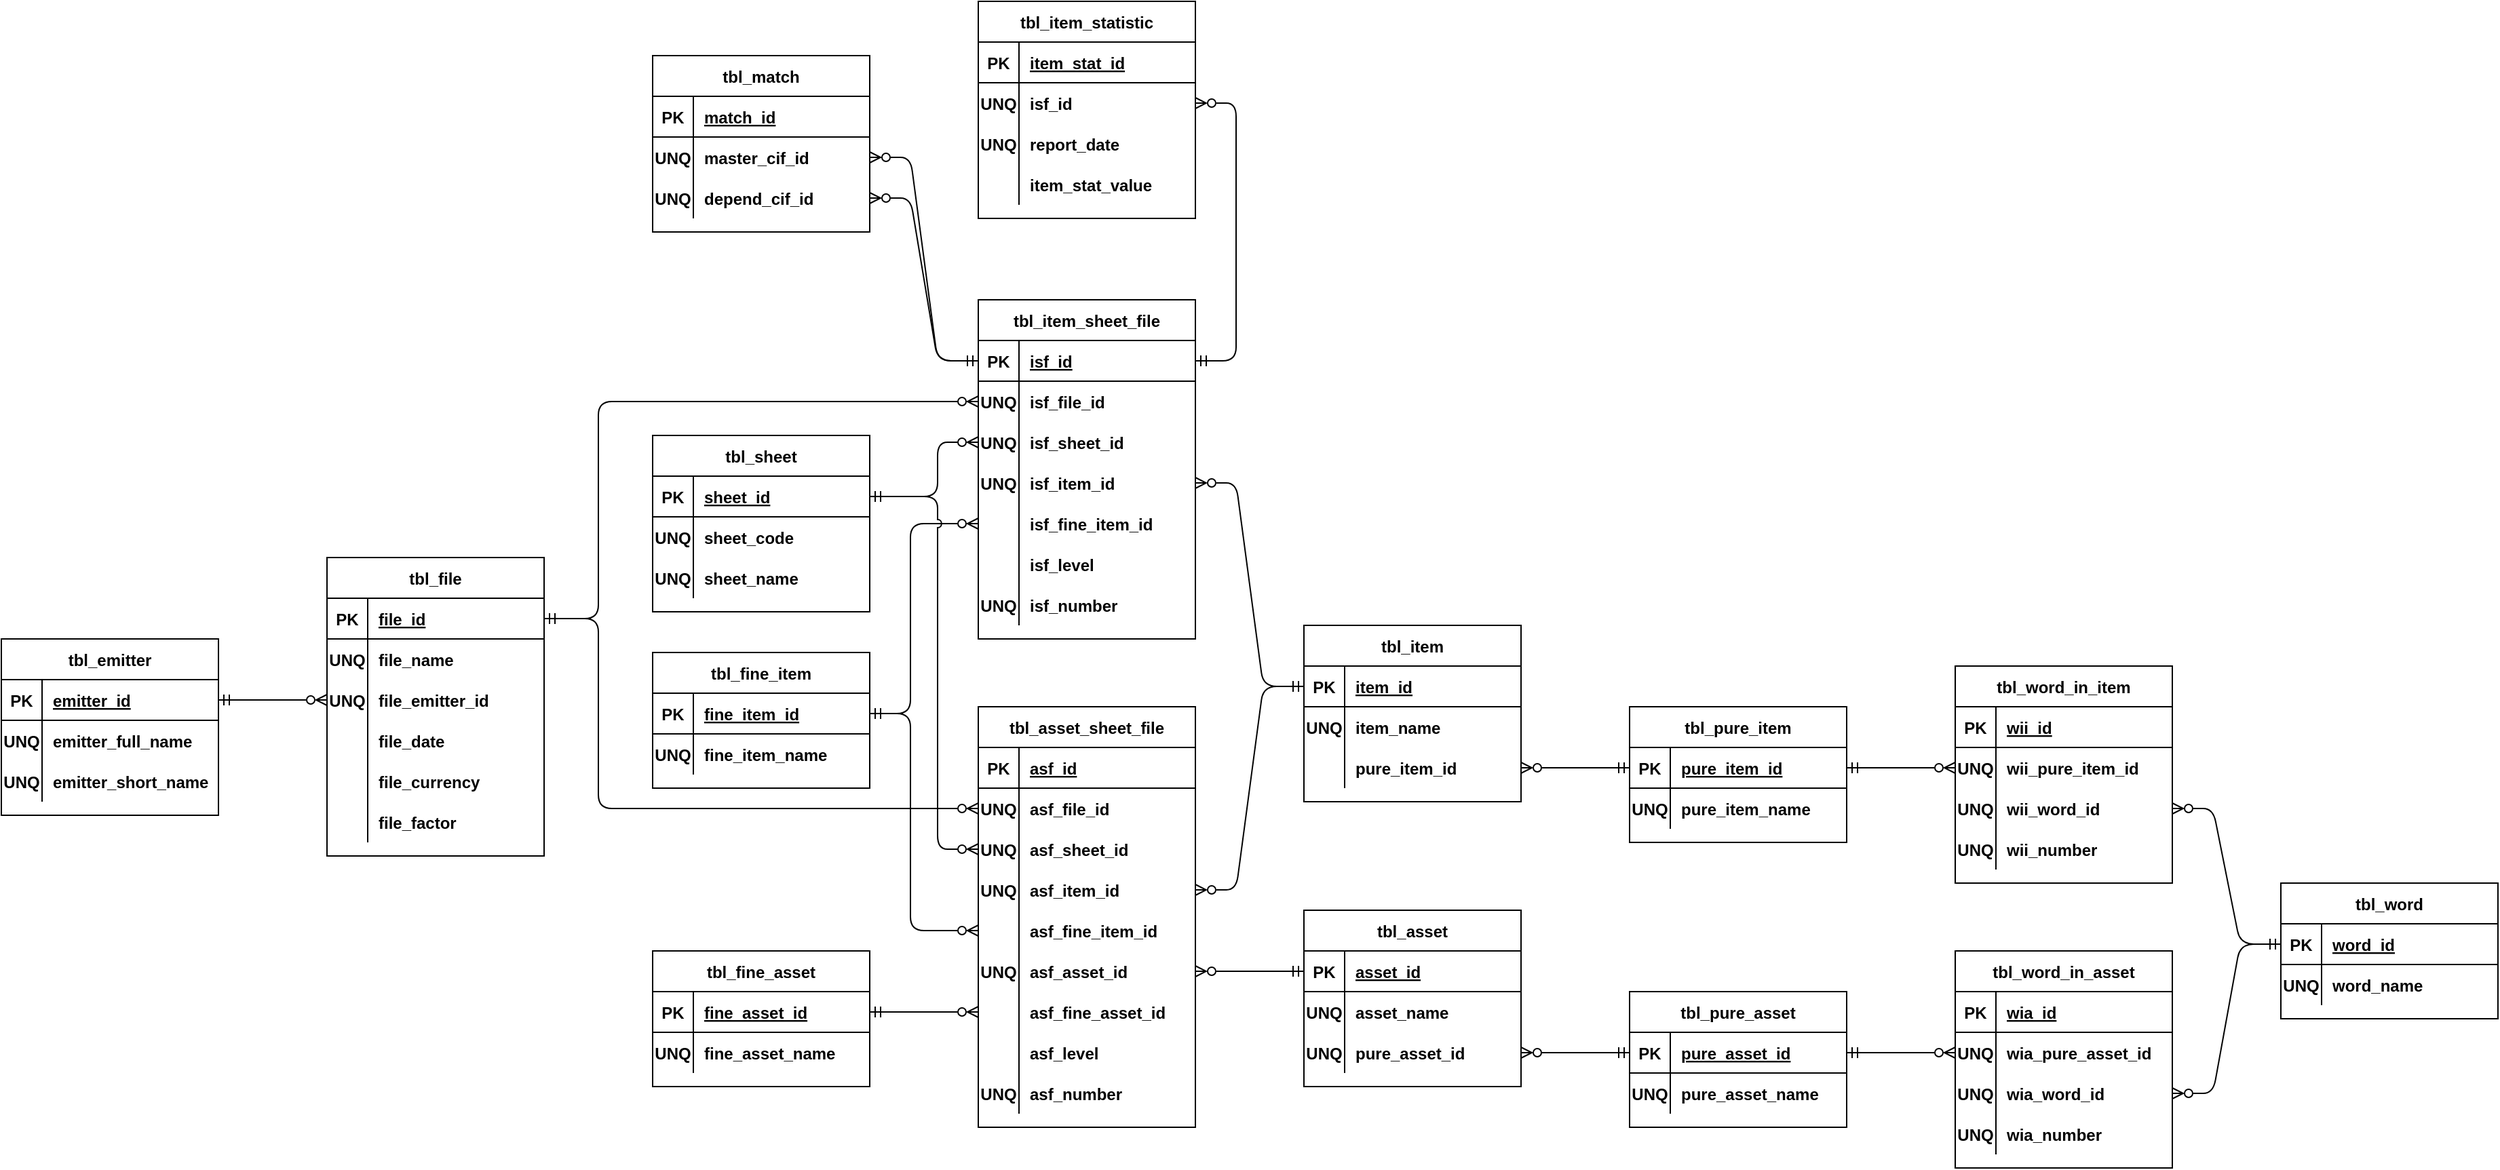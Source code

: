 <mxfile version="15.7.3" type="device"><diagram id="R2lEEEUBdFMjLlhIrx00" name="Page-1"><mxGraphModel dx="1952" dy="3065" grid="1" gridSize="10" guides="1" tooltips="1" connect="1" arrows="1" fold="1" page="1" pageScale="1" pageWidth="850" pageHeight="1100" math="0" shadow="0" extFonts="Permanent Marker^https://fonts.googleapis.com/css?family=Permanent+Marker"><root><mxCell id="0"/><mxCell id="1" parent="0"/><mxCell id="4AGqBZ2mzTVe2auFCPeB-1" value="tbl_file" style="shape=table;startSize=30;container=1;collapsible=1;childLayout=tableLayout;fixedRows=1;rowLines=0;fontStyle=1;align=center;resizeLast=1;" parent="1" vertex="1"><mxGeometry x="-200" y="-830" width="160" height="220" as="geometry"/></mxCell><mxCell id="4AGqBZ2mzTVe2auFCPeB-2" value="" style="shape=partialRectangle;collapsible=0;dropTarget=0;pointerEvents=0;fillColor=none;top=0;left=0;bottom=1;right=0;points=[[0,0.5],[1,0.5]];portConstraint=eastwest;" parent="4AGqBZ2mzTVe2auFCPeB-1" vertex="1"><mxGeometry y="30" width="160" height="30" as="geometry"/></mxCell><mxCell id="4AGqBZ2mzTVe2auFCPeB-3" value="PK" style="shape=partialRectangle;connectable=0;fillColor=none;top=0;left=0;bottom=0;right=0;fontStyle=1;overflow=hidden;" parent="4AGqBZ2mzTVe2auFCPeB-2" vertex="1"><mxGeometry width="30" height="30" as="geometry"><mxRectangle width="30" height="30" as="alternateBounds"/></mxGeometry></mxCell><mxCell id="4AGqBZ2mzTVe2auFCPeB-4" value="file_id" style="shape=partialRectangle;connectable=0;fillColor=none;top=0;left=0;bottom=0;right=0;align=left;spacingLeft=6;fontStyle=5;overflow=hidden;" parent="4AGqBZ2mzTVe2auFCPeB-2" vertex="1"><mxGeometry x="30" width="130" height="30" as="geometry"><mxRectangle width="130" height="30" as="alternateBounds"/></mxGeometry></mxCell><mxCell id="4AGqBZ2mzTVe2auFCPeB-5" value="" style="shape=partialRectangle;collapsible=0;dropTarget=0;pointerEvents=0;fillColor=none;top=0;left=0;bottom=0;right=0;points=[[0,0.5],[1,0.5]];portConstraint=eastwest;" parent="4AGqBZ2mzTVe2auFCPeB-1" vertex="1"><mxGeometry y="60" width="160" height="30" as="geometry"/></mxCell><mxCell id="4AGqBZ2mzTVe2auFCPeB-6" value="UNQ" style="shape=partialRectangle;connectable=0;fillColor=none;top=0;left=0;bottom=0;right=0;editable=1;overflow=hidden;fontStyle=1" parent="4AGqBZ2mzTVe2auFCPeB-5" vertex="1"><mxGeometry width="30" height="30" as="geometry"><mxRectangle width="30" height="30" as="alternateBounds"/></mxGeometry></mxCell><mxCell id="4AGqBZ2mzTVe2auFCPeB-7" value="file_name" style="shape=partialRectangle;connectable=0;fillColor=none;top=0;left=0;bottom=0;right=0;align=left;spacingLeft=6;overflow=hidden;fontStyle=1" parent="4AGqBZ2mzTVe2auFCPeB-5" vertex="1"><mxGeometry x="30" width="130" height="30" as="geometry"><mxRectangle width="130" height="30" as="alternateBounds"/></mxGeometry></mxCell><mxCell id="tZil735jcYZaNoKd1E_0-68" value="" style="shape=partialRectangle;collapsible=0;dropTarget=0;pointerEvents=0;fillColor=none;top=0;left=0;bottom=0;right=0;points=[[0,0.5],[1,0.5]];portConstraint=eastwest;" parent="4AGqBZ2mzTVe2auFCPeB-1" vertex="1"><mxGeometry y="90" width="160" height="30" as="geometry"/></mxCell><mxCell id="tZil735jcYZaNoKd1E_0-69" value="UNQ" style="shape=partialRectangle;connectable=0;fillColor=none;top=0;left=0;bottom=0;right=0;editable=1;overflow=hidden;fontStyle=1" parent="tZil735jcYZaNoKd1E_0-68" vertex="1"><mxGeometry width="30" height="30" as="geometry"><mxRectangle width="30" height="30" as="alternateBounds"/></mxGeometry></mxCell><mxCell id="tZil735jcYZaNoKd1E_0-70" value="file_emitter_id" style="shape=partialRectangle;connectable=0;fillColor=none;top=0;left=0;bottom=0;right=0;align=left;spacingLeft=6;overflow=hidden;fontStyle=1" parent="tZil735jcYZaNoKd1E_0-68" vertex="1"><mxGeometry x="30" width="130" height="30" as="geometry"><mxRectangle width="130" height="30" as="alternateBounds"/></mxGeometry></mxCell><mxCell id="4AGqBZ2mzTVe2auFCPeB-8" value="" style="shape=partialRectangle;collapsible=0;dropTarget=0;pointerEvents=0;fillColor=none;top=0;left=0;bottom=0;right=0;points=[[0,0.5],[1,0.5]];portConstraint=eastwest;" parent="4AGqBZ2mzTVe2auFCPeB-1" vertex="1"><mxGeometry y="120" width="160" height="30" as="geometry"/></mxCell><mxCell id="4AGqBZ2mzTVe2auFCPeB-9" value="" style="shape=partialRectangle;connectable=0;fillColor=none;top=0;left=0;bottom=0;right=0;editable=1;overflow=hidden;fontStyle=1" parent="4AGqBZ2mzTVe2auFCPeB-8" vertex="1"><mxGeometry width="30" height="30" as="geometry"><mxRectangle width="30" height="30" as="alternateBounds"/></mxGeometry></mxCell><mxCell id="4AGqBZ2mzTVe2auFCPeB-10" value="file_date" style="shape=partialRectangle;connectable=0;fillColor=none;top=0;left=0;bottom=0;right=0;align=left;spacingLeft=6;overflow=hidden;fontStyle=1" parent="4AGqBZ2mzTVe2auFCPeB-8" vertex="1"><mxGeometry x="30" width="130" height="30" as="geometry"><mxRectangle width="130" height="30" as="alternateBounds"/></mxGeometry></mxCell><mxCell id="4YrwYOf-HPv7d_bX7Lss-52" value="" style="shape=partialRectangle;collapsible=0;dropTarget=0;pointerEvents=0;fillColor=none;top=0;left=0;bottom=0;right=0;points=[[0,0.5],[1,0.5]];portConstraint=eastwest;" parent="4AGqBZ2mzTVe2auFCPeB-1" vertex="1"><mxGeometry y="150" width="160" height="30" as="geometry"/></mxCell><mxCell id="4YrwYOf-HPv7d_bX7Lss-53" value="" style="shape=partialRectangle;connectable=0;fillColor=none;top=0;left=0;bottom=0;right=0;editable=1;overflow=hidden;fontStyle=1" parent="4YrwYOf-HPv7d_bX7Lss-52" vertex="1"><mxGeometry width="30" height="30" as="geometry"><mxRectangle width="30" height="30" as="alternateBounds"/></mxGeometry></mxCell><mxCell id="4YrwYOf-HPv7d_bX7Lss-54" value="file_currency" style="shape=partialRectangle;connectable=0;fillColor=none;top=0;left=0;bottom=0;right=0;align=left;spacingLeft=6;overflow=hidden;fontStyle=1" parent="4YrwYOf-HPv7d_bX7Lss-52" vertex="1"><mxGeometry x="30" width="130" height="30" as="geometry"><mxRectangle width="130" height="30" as="alternateBounds"/></mxGeometry></mxCell><mxCell id="4YrwYOf-HPv7d_bX7Lss-55" value="" style="shape=partialRectangle;collapsible=0;dropTarget=0;pointerEvents=0;fillColor=none;top=0;left=0;bottom=0;right=0;points=[[0,0.5],[1,0.5]];portConstraint=eastwest;" parent="4AGqBZ2mzTVe2auFCPeB-1" vertex="1"><mxGeometry y="180" width="160" height="30" as="geometry"/></mxCell><mxCell id="4YrwYOf-HPv7d_bX7Lss-56" value="" style="shape=partialRectangle;connectable=0;fillColor=none;top=0;left=0;bottom=0;right=0;editable=1;overflow=hidden;fontStyle=1" parent="4YrwYOf-HPv7d_bX7Lss-55" vertex="1"><mxGeometry width="30" height="30" as="geometry"><mxRectangle width="30" height="30" as="alternateBounds"/></mxGeometry></mxCell><mxCell id="4YrwYOf-HPv7d_bX7Lss-57" value="file_factor" style="shape=partialRectangle;connectable=0;fillColor=none;top=0;left=0;bottom=0;right=0;align=left;spacingLeft=6;overflow=hidden;fontStyle=1" parent="4YrwYOf-HPv7d_bX7Lss-55" vertex="1"><mxGeometry x="30" width="130" height="30" as="geometry"><mxRectangle width="130" height="30" as="alternateBounds"/></mxGeometry></mxCell><mxCell id="4AGqBZ2mzTVe2auFCPeB-14" value="tbl_item" style="shape=table;startSize=30;container=1;collapsible=1;childLayout=tableLayout;fixedRows=1;rowLines=0;fontStyle=1;align=center;resizeLast=1;" parent="1" vertex="1"><mxGeometry x="520" y="-780" width="160" height="130" as="geometry"/></mxCell><mxCell id="4AGqBZ2mzTVe2auFCPeB-15" value="" style="shape=partialRectangle;collapsible=0;dropTarget=0;pointerEvents=0;fillColor=none;top=0;left=0;bottom=1;right=0;points=[[0,0.5],[1,0.5]];portConstraint=eastwest;" parent="4AGqBZ2mzTVe2auFCPeB-14" vertex="1"><mxGeometry y="30" width="160" height="30" as="geometry"/></mxCell><mxCell id="4AGqBZ2mzTVe2auFCPeB-16" value="PK" style="shape=partialRectangle;connectable=0;fillColor=none;top=0;left=0;bottom=0;right=0;fontStyle=1;overflow=hidden;" parent="4AGqBZ2mzTVe2auFCPeB-15" vertex="1"><mxGeometry width="30" height="30" as="geometry"><mxRectangle width="30" height="30" as="alternateBounds"/></mxGeometry></mxCell><mxCell id="4AGqBZ2mzTVe2auFCPeB-17" value="item_id" style="shape=partialRectangle;connectable=0;fillColor=none;top=0;left=0;bottom=0;right=0;align=left;spacingLeft=6;fontStyle=5;overflow=hidden;" parent="4AGqBZ2mzTVe2auFCPeB-15" vertex="1"><mxGeometry x="30" width="130" height="30" as="geometry"><mxRectangle width="130" height="30" as="alternateBounds"/></mxGeometry></mxCell><mxCell id="4AGqBZ2mzTVe2auFCPeB-18" value="" style="shape=partialRectangle;collapsible=0;dropTarget=0;pointerEvents=0;fillColor=none;top=0;left=0;bottom=0;right=0;points=[[0,0.5],[1,0.5]];portConstraint=eastwest;" parent="4AGqBZ2mzTVe2auFCPeB-14" vertex="1"><mxGeometry y="60" width="160" height="30" as="geometry"/></mxCell><mxCell id="4AGqBZ2mzTVe2auFCPeB-19" value="UNQ" style="shape=partialRectangle;connectable=0;fillColor=none;top=0;left=0;bottom=0;right=0;editable=1;overflow=hidden;fontStyle=1" parent="4AGqBZ2mzTVe2auFCPeB-18" vertex="1"><mxGeometry width="30" height="30" as="geometry"><mxRectangle width="30" height="30" as="alternateBounds"/></mxGeometry></mxCell><mxCell id="4AGqBZ2mzTVe2auFCPeB-20" value="item_name" style="shape=partialRectangle;connectable=0;fillColor=none;top=0;left=0;bottom=0;right=0;align=left;spacingLeft=6;overflow=hidden;fontStyle=1" parent="4AGqBZ2mzTVe2auFCPeB-18" vertex="1"><mxGeometry x="30" width="130" height="30" as="geometry"><mxRectangle width="130" height="30" as="alternateBounds"/></mxGeometry></mxCell><mxCell id="4YrwYOf-HPv7d_bX7Lss-34" value="" style="shape=partialRectangle;collapsible=0;dropTarget=0;pointerEvents=0;fillColor=none;top=0;left=0;bottom=0;right=0;points=[[0,0.5],[1,0.5]];portConstraint=eastwest;" parent="4AGqBZ2mzTVe2auFCPeB-14" vertex="1"><mxGeometry y="90" width="160" height="30" as="geometry"/></mxCell><mxCell id="4YrwYOf-HPv7d_bX7Lss-35" value="" style="shape=partialRectangle;connectable=0;fillColor=none;top=0;left=0;bottom=0;right=0;editable=1;overflow=hidden;fontStyle=1" parent="4YrwYOf-HPv7d_bX7Lss-34" vertex="1"><mxGeometry width="30" height="30" as="geometry"><mxRectangle width="30" height="30" as="alternateBounds"/></mxGeometry></mxCell><mxCell id="4YrwYOf-HPv7d_bX7Lss-36" value="pure_item_id" style="shape=partialRectangle;connectable=0;fillColor=none;top=0;left=0;bottom=0;right=0;align=left;spacingLeft=6;overflow=hidden;fontStyle=1" parent="4YrwYOf-HPv7d_bX7Lss-34" vertex="1"><mxGeometry x="30" width="130" height="30" as="geometry"><mxRectangle width="130" height="30" as="alternateBounds"/></mxGeometry></mxCell><mxCell id="4AGqBZ2mzTVe2auFCPeB-24" value="tbl_item_sheet_file" style="shape=table;startSize=30;container=1;collapsible=1;childLayout=tableLayout;fixedRows=1;rowLines=0;fontStyle=1;align=center;resizeLast=1;" parent="1" vertex="1"><mxGeometry x="280" y="-1020" width="160" height="250" as="geometry"/></mxCell><mxCell id="4AGqBZ2mzTVe2auFCPeB-25" value="" style="shape=partialRectangle;collapsible=0;dropTarget=0;pointerEvents=0;fillColor=none;top=0;left=0;bottom=1;right=0;points=[[0,0.5],[1,0.5]];portConstraint=eastwest;" parent="4AGqBZ2mzTVe2auFCPeB-24" vertex="1"><mxGeometry y="30" width="160" height="30" as="geometry"/></mxCell><mxCell id="4AGqBZ2mzTVe2auFCPeB-26" value="PK" style="shape=partialRectangle;connectable=0;fillColor=none;top=0;left=0;bottom=0;right=0;fontStyle=1;overflow=hidden;" parent="4AGqBZ2mzTVe2auFCPeB-25" vertex="1"><mxGeometry width="30" height="30" as="geometry"><mxRectangle width="30" height="30" as="alternateBounds"/></mxGeometry></mxCell><mxCell id="4AGqBZ2mzTVe2auFCPeB-27" value="isf_id" style="shape=partialRectangle;connectable=0;fillColor=none;top=0;left=0;bottom=0;right=0;align=left;spacingLeft=6;fontStyle=5;overflow=hidden;" parent="4AGqBZ2mzTVe2auFCPeB-25" vertex="1"><mxGeometry x="30" width="130" height="30" as="geometry"><mxRectangle width="130" height="30" as="alternateBounds"/></mxGeometry></mxCell><mxCell id="4AGqBZ2mzTVe2auFCPeB-28" value="" style="shape=partialRectangle;collapsible=0;dropTarget=0;pointerEvents=0;fillColor=none;top=0;left=0;bottom=0;right=0;points=[[0,0.5],[1,0.5]];portConstraint=eastwest;" parent="4AGqBZ2mzTVe2auFCPeB-24" vertex="1"><mxGeometry y="60" width="160" height="30" as="geometry"/></mxCell><mxCell id="4AGqBZ2mzTVe2auFCPeB-29" value="UNQ" style="shape=partialRectangle;connectable=0;fillColor=none;top=0;left=0;bottom=0;right=0;editable=1;overflow=hidden;fontStyle=1" parent="4AGqBZ2mzTVe2auFCPeB-28" vertex="1"><mxGeometry width="30" height="30" as="geometry"><mxRectangle width="30" height="30" as="alternateBounds"/></mxGeometry></mxCell><mxCell id="4AGqBZ2mzTVe2auFCPeB-30" value="isf_file_id" style="shape=partialRectangle;connectable=0;fillColor=none;top=0;left=0;bottom=0;right=0;align=left;spacingLeft=6;overflow=hidden;fontStyle=1" parent="4AGqBZ2mzTVe2auFCPeB-28" vertex="1"><mxGeometry x="30" width="130" height="30" as="geometry"><mxRectangle width="130" height="30" as="alternateBounds"/></mxGeometry></mxCell><mxCell id="4AGqBZ2mzTVe2auFCPeB-31" value="" style="shape=partialRectangle;collapsible=0;dropTarget=0;pointerEvents=0;fillColor=none;top=0;left=0;bottom=0;right=0;points=[[0,0.5],[1,0.5]];portConstraint=eastwest;" parent="4AGqBZ2mzTVe2auFCPeB-24" vertex="1"><mxGeometry y="90" width="160" height="30" as="geometry"/></mxCell><mxCell id="4AGqBZ2mzTVe2auFCPeB-32" value="UNQ" style="shape=partialRectangle;connectable=0;fillColor=none;top=0;left=0;bottom=0;right=0;editable=1;overflow=hidden;fontStyle=1" parent="4AGqBZ2mzTVe2auFCPeB-31" vertex="1"><mxGeometry width="30" height="30" as="geometry"><mxRectangle width="30" height="30" as="alternateBounds"/></mxGeometry></mxCell><mxCell id="4AGqBZ2mzTVe2auFCPeB-33" value="isf_sheet_id" style="shape=partialRectangle;connectable=0;fillColor=none;top=0;left=0;bottom=0;right=0;align=left;spacingLeft=6;overflow=hidden;fontStyle=1" parent="4AGqBZ2mzTVe2auFCPeB-31" vertex="1"><mxGeometry x="30" width="130" height="30" as="geometry"><mxRectangle width="130" height="30" as="alternateBounds"/></mxGeometry></mxCell><mxCell id="gU9ynb4UbEMtWFaiJkNX-69" value="" style="shape=partialRectangle;collapsible=0;dropTarget=0;pointerEvents=0;fillColor=none;top=0;left=0;bottom=0;right=0;points=[[0,0.5],[1,0.5]];portConstraint=eastwest;" parent="4AGqBZ2mzTVe2auFCPeB-24" vertex="1"><mxGeometry y="120" width="160" height="30" as="geometry"/></mxCell><mxCell id="gU9ynb4UbEMtWFaiJkNX-70" value="UNQ" style="shape=partialRectangle;connectable=0;fillColor=none;top=0;left=0;bottom=0;right=0;editable=1;overflow=hidden;fontStyle=1" parent="gU9ynb4UbEMtWFaiJkNX-69" vertex="1"><mxGeometry width="30" height="30" as="geometry"><mxRectangle width="30" height="30" as="alternateBounds"/></mxGeometry></mxCell><mxCell id="gU9ynb4UbEMtWFaiJkNX-71" value="isf_item_id" style="shape=partialRectangle;connectable=0;fillColor=none;top=0;left=0;bottom=0;right=0;align=left;spacingLeft=6;overflow=hidden;fontStyle=1" parent="gU9ynb4UbEMtWFaiJkNX-69" vertex="1"><mxGeometry x="30" width="130" height="30" as="geometry"><mxRectangle width="130" height="30" as="alternateBounds"/></mxGeometry></mxCell><mxCell id="tZil735jcYZaNoKd1E_0-60" value="" style="shape=partialRectangle;collapsible=0;dropTarget=0;pointerEvents=0;fillColor=none;top=0;left=0;bottom=0;right=0;points=[[0,0.5],[1,0.5]];portConstraint=eastwest;" parent="4AGqBZ2mzTVe2auFCPeB-24" vertex="1"><mxGeometry y="150" width="160" height="30" as="geometry"/></mxCell><mxCell id="tZil735jcYZaNoKd1E_0-61" value="" style="shape=partialRectangle;connectable=0;fillColor=none;top=0;left=0;bottom=0;right=0;editable=1;overflow=hidden;fontStyle=1" parent="tZil735jcYZaNoKd1E_0-60" vertex="1"><mxGeometry width="30" height="30" as="geometry"><mxRectangle width="30" height="30" as="alternateBounds"/></mxGeometry></mxCell><mxCell id="tZil735jcYZaNoKd1E_0-62" value="isf_fine_item_id" style="shape=partialRectangle;connectable=0;fillColor=none;top=0;left=0;bottom=0;right=0;align=left;spacingLeft=6;overflow=hidden;fontStyle=1" parent="tZil735jcYZaNoKd1E_0-60" vertex="1"><mxGeometry x="30" width="130" height="30" as="geometry"><mxRectangle width="130" height="30" as="alternateBounds"/></mxGeometry></mxCell><mxCell id="gU9ynb4UbEMtWFaiJkNX-73" value="" style="shape=partialRectangle;collapsible=0;dropTarget=0;pointerEvents=0;fillColor=none;top=0;left=0;bottom=0;right=0;points=[[0,0.5],[1,0.5]];portConstraint=eastwest;" parent="4AGqBZ2mzTVe2auFCPeB-24" vertex="1"><mxGeometry y="180" width="160" height="30" as="geometry"/></mxCell><mxCell id="gU9ynb4UbEMtWFaiJkNX-74" value="" style="shape=partialRectangle;connectable=0;fillColor=none;top=0;left=0;bottom=0;right=0;editable=1;overflow=hidden;fontStyle=1" parent="gU9ynb4UbEMtWFaiJkNX-73" vertex="1"><mxGeometry width="30" height="30" as="geometry"><mxRectangle width="30" height="30" as="alternateBounds"/></mxGeometry></mxCell><mxCell id="gU9ynb4UbEMtWFaiJkNX-75" value="isf_level" style="shape=partialRectangle;connectable=0;fillColor=none;top=0;left=0;bottom=0;right=0;align=left;spacingLeft=6;overflow=hidden;fontStyle=1" parent="gU9ynb4UbEMtWFaiJkNX-73" vertex="1"><mxGeometry x="30" width="130" height="30" as="geometry"><mxRectangle width="130" height="30" as="alternateBounds"/></mxGeometry></mxCell><mxCell id="gU9ynb4UbEMtWFaiJkNX-76" value="" style="shape=partialRectangle;collapsible=0;dropTarget=0;pointerEvents=0;fillColor=none;top=0;left=0;bottom=0;right=0;points=[[0,0.5],[1,0.5]];portConstraint=eastwest;" parent="4AGqBZ2mzTVe2auFCPeB-24" vertex="1"><mxGeometry y="210" width="160" height="30" as="geometry"/></mxCell><mxCell id="gU9ynb4UbEMtWFaiJkNX-77" value="UNQ" style="shape=partialRectangle;connectable=0;fillColor=none;top=0;left=0;bottom=0;right=0;editable=1;overflow=hidden;fontStyle=1" parent="gU9ynb4UbEMtWFaiJkNX-76" vertex="1"><mxGeometry width="30" height="30" as="geometry"><mxRectangle width="30" height="30" as="alternateBounds"/></mxGeometry></mxCell><mxCell id="gU9ynb4UbEMtWFaiJkNX-78" value="isf_number" style="shape=partialRectangle;connectable=0;fillColor=none;top=0;left=0;bottom=0;right=0;align=left;spacingLeft=6;overflow=hidden;fontStyle=1" parent="gU9ynb4UbEMtWFaiJkNX-76" vertex="1"><mxGeometry x="30" width="130" height="30" as="geometry"><mxRectangle width="130" height="30" as="alternateBounds"/></mxGeometry></mxCell><mxCell id="4AGqBZ2mzTVe2auFCPeB-37" value="" style="edgeStyle=elbowEdgeStyle;fontSize=12;html=1;endArrow=ERzeroToMany;startArrow=ERmandOne;endFill=0;" parent="1" source="4AGqBZ2mzTVe2auFCPeB-2" target="4AGqBZ2mzTVe2auFCPeB-28" edge="1"><mxGeometry width="100" height="100" relative="1" as="geometry"><mxPoint x="410" y="-565" as="sourcePoint"/><mxPoint x="380" y="-800" as="targetPoint"/><Array as="points"><mxPoint y="-860"/></Array></mxGeometry></mxCell><mxCell id="4AGqBZ2mzTVe2auFCPeB-38" value="" style="edgeStyle=entityRelationEdgeStyle;fontSize=12;html=1;endArrow=ERzeroToMany;startArrow=ERmandOne;endFill=0;" parent="1" source="4AGqBZ2mzTVe2auFCPeB-15" target="gU9ynb4UbEMtWFaiJkNX-69" edge="1"><mxGeometry width="100" height="100" relative="1" as="geometry"><mxPoint x="320" y="-845" as="sourcePoint"/><mxPoint x="410" y="-825" as="targetPoint"/></mxGeometry></mxCell><mxCell id="4YrwYOf-HPv7d_bX7Lss-1" value="tbl_word" style="shape=table;startSize=30;container=1;collapsible=1;childLayout=tableLayout;fixedRows=1;rowLines=0;fontStyle=1;align=center;resizeLast=1;" parent="1" vertex="1"><mxGeometry x="1240" y="-590" width="160" height="100" as="geometry"/></mxCell><mxCell id="4YrwYOf-HPv7d_bX7Lss-2" value="" style="shape=partialRectangle;collapsible=0;dropTarget=0;pointerEvents=0;fillColor=none;top=0;left=0;bottom=1;right=0;points=[[0,0.5],[1,0.5]];portConstraint=eastwest;" parent="4YrwYOf-HPv7d_bX7Lss-1" vertex="1"><mxGeometry y="30" width="160" height="30" as="geometry"/></mxCell><mxCell id="4YrwYOf-HPv7d_bX7Lss-3" value="PK" style="shape=partialRectangle;connectable=0;fillColor=none;top=0;left=0;bottom=0;right=0;fontStyle=1;overflow=hidden;" parent="4YrwYOf-HPv7d_bX7Lss-2" vertex="1"><mxGeometry width="30" height="30" as="geometry"><mxRectangle width="30" height="30" as="alternateBounds"/></mxGeometry></mxCell><mxCell id="4YrwYOf-HPv7d_bX7Lss-4" value="word_id" style="shape=partialRectangle;connectable=0;fillColor=none;top=0;left=0;bottom=0;right=0;align=left;spacingLeft=6;fontStyle=5;overflow=hidden;" parent="4YrwYOf-HPv7d_bX7Lss-2" vertex="1"><mxGeometry x="30" width="130" height="30" as="geometry"><mxRectangle width="130" height="30" as="alternateBounds"/></mxGeometry></mxCell><mxCell id="4YrwYOf-HPv7d_bX7Lss-5" value="" style="shape=partialRectangle;collapsible=0;dropTarget=0;pointerEvents=0;fillColor=none;top=0;left=0;bottom=0;right=0;points=[[0,0.5],[1,0.5]];portConstraint=eastwest;" parent="4YrwYOf-HPv7d_bX7Lss-1" vertex="1"><mxGeometry y="60" width="160" height="30" as="geometry"/></mxCell><mxCell id="4YrwYOf-HPv7d_bX7Lss-6" value="UNQ" style="shape=partialRectangle;connectable=0;fillColor=none;top=0;left=0;bottom=0;right=0;editable=1;overflow=hidden;fontStyle=1" parent="4YrwYOf-HPv7d_bX7Lss-5" vertex="1"><mxGeometry width="30" height="30" as="geometry"><mxRectangle width="30" height="30" as="alternateBounds"/></mxGeometry></mxCell><mxCell id="4YrwYOf-HPv7d_bX7Lss-7" value="word_name" style="shape=partialRectangle;connectable=0;fillColor=none;top=0;left=0;bottom=0;right=0;align=left;spacingLeft=6;overflow=hidden;fontStyle=1" parent="4YrwYOf-HPv7d_bX7Lss-5" vertex="1"><mxGeometry x="30" width="130" height="30" as="geometry"><mxRectangle width="130" height="30" as="alternateBounds"/></mxGeometry></mxCell><mxCell id="4YrwYOf-HPv7d_bX7Lss-8" value="tbl_word_in_item" style="shape=table;startSize=30;container=1;collapsible=1;childLayout=tableLayout;fixedRows=1;rowLines=0;fontStyle=1;align=center;resizeLast=1;" parent="1" vertex="1"><mxGeometry x="1000" y="-750" width="160" height="160" as="geometry"/></mxCell><mxCell id="4YrwYOf-HPv7d_bX7Lss-9" value="" style="shape=partialRectangle;collapsible=0;dropTarget=0;pointerEvents=0;fillColor=none;top=0;left=0;bottom=1;right=0;points=[[0,0.5],[1,0.5]];portConstraint=eastwest;" parent="4YrwYOf-HPv7d_bX7Lss-8" vertex="1"><mxGeometry y="30" width="160" height="30" as="geometry"/></mxCell><mxCell id="4YrwYOf-HPv7d_bX7Lss-10" value="PK" style="shape=partialRectangle;connectable=0;fillColor=none;top=0;left=0;bottom=0;right=0;fontStyle=1;overflow=hidden;" parent="4YrwYOf-HPv7d_bX7Lss-9" vertex="1"><mxGeometry width="30" height="30" as="geometry"><mxRectangle width="30" height="30" as="alternateBounds"/></mxGeometry></mxCell><mxCell id="4YrwYOf-HPv7d_bX7Lss-11" value="wii_id" style="shape=partialRectangle;connectable=0;fillColor=none;top=0;left=0;bottom=0;right=0;align=left;spacingLeft=6;fontStyle=5;overflow=hidden;" parent="4YrwYOf-HPv7d_bX7Lss-9" vertex="1"><mxGeometry x="30" width="130" height="30" as="geometry"><mxRectangle width="130" height="30" as="alternateBounds"/></mxGeometry></mxCell><mxCell id="4YrwYOf-HPv7d_bX7Lss-12" value="" style="shape=partialRectangle;collapsible=0;dropTarget=0;pointerEvents=0;fillColor=none;top=0;left=0;bottom=0;right=0;points=[[0,0.5],[1,0.5]];portConstraint=eastwest;" parent="4YrwYOf-HPv7d_bX7Lss-8" vertex="1"><mxGeometry y="60" width="160" height="30" as="geometry"/></mxCell><mxCell id="4YrwYOf-HPv7d_bX7Lss-13" value="UNQ" style="shape=partialRectangle;connectable=0;fillColor=none;top=0;left=0;bottom=0;right=0;editable=1;overflow=hidden;fontStyle=1" parent="4YrwYOf-HPv7d_bX7Lss-12" vertex="1"><mxGeometry width="30" height="30" as="geometry"><mxRectangle width="30" height="30" as="alternateBounds"/></mxGeometry></mxCell><mxCell id="4YrwYOf-HPv7d_bX7Lss-14" value="wii_pure_item_id" style="shape=partialRectangle;connectable=0;fillColor=none;top=0;left=0;bottom=0;right=0;align=left;spacingLeft=6;overflow=hidden;fontStyle=1" parent="4YrwYOf-HPv7d_bX7Lss-12" vertex="1"><mxGeometry x="30" width="130" height="30" as="geometry"><mxRectangle width="130" height="30" as="alternateBounds"/></mxGeometry></mxCell><mxCell id="4YrwYOf-HPv7d_bX7Lss-15" value="" style="shape=partialRectangle;collapsible=0;dropTarget=0;pointerEvents=0;fillColor=none;top=0;left=0;bottom=0;right=0;points=[[0,0.5],[1,0.5]];portConstraint=eastwest;" parent="4YrwYOf-HPv7d_bX7Lss-8" vertex="1"><mxGeometry y="90" width="160" height="30" as="geometry"/></mxCell><mxCell id="4YrwYOf-HPv7d_bX7Lss-16" value="UNQ" style="shape=partialRectangle;connectable=0;fillColor=none;top=0;left=0;bottom=0;right=0;editable=1;overflow=hidden;fontStyle=1" parent="4YrwYOf-HPv7d_bX7Lss-15" vertex="1"><mxGeometry width="30" height="30" as="geometry"><mxRectangle width="30" height="30" as="alternateBounds"/></mxGeometry></mxCell><mxCell id="4YrwYOf-HPv7d_bX7Lss-17" value="wii_word_id" style="shape=partialRectangle;connectable=0;fillColor=none;top=0;left=0;bottom=0;right=0;align=left;spacingLeft=6;overflow=hidden;fontStyle=1" parent="4YrwYOf-HPv7d_bX7Lss-15" vertex="1"><mxGeometry x="30" width="130" height="30" as="geometry"><mxRectangle width="130" height="30" as="alternateBounds"/></mxGeometry></mxCell><mxCell id="4YrwYOf-HPv7d_bX7Lss-18" value="" style="shape=partialRectangle;collapsible=0;dropTarget=0;pointerEvents=0;fillColor=none;top=0;left=0;bottom=0;right=0;points=[[0,0.5],[1,0.5]];portConstraint=eastwest;" parent="4YrwYOf-HPv7d_bX7Lss-8" vertex="1"><mxGeometry y="120" width="160" height="30" as="geometry"/></mxCell><mxCell id="4YrwYOf-HPv7d_bX7Lss-19" value="UNQ" style="shape=partialRectangle;connectable=0;fillColor=none;top=0;left=0;bottom=0;right=0;editable=1;overflow=hidden;fontStyle=1" parent="4YrwYOf-HPv7d_bX7Lss-18" vertex="1"><mxGeometry width="30" height="30" as="geometry"><mxRectangle width="30" height="30" as="alternateBounds"/></mxGeometry></mxCell><mxCell id="4YrwYOf-HPv7d_bX7Lss-20" value="wii_number" style="shape=partialRectangle;connectable=0;fillColor=none;top=0;left=0;bottom=0;right=0;align=left;spacingLeft=6;overflow=hidden;fontStyle=1" parent="4YrwYOf-HPv7d_bX7Lss-18" vertex="1"><mxGeometry x="30" width="130" height="30" as="geometry"><mxRectangle width="130" height="30" as="alternateBounds"/></mxGeometry></mxCell><mxCell id="4YrwYOf-HPv7d_bX7Lss-24" value="" style="edgeStyle=entityRelationEdgeStyle;fontSize=12;html=1;endArrow=ERzeroToMany;startArrow=ERmandOne;endFill=0;" parent="1" source="4YrwYOf-HPv7d_bX7Lss-27" target="4YrwYOf-HPv7d_bX7Lss-12" edge="1"><mxGeometry width="100" height="100" relative="1" as="geometry"><mxPoint x="530" y="-895" as="sourcePoint"/><mxPoint x="450" y="-835" as="targetPoint"/></mxGeometry></mxCell><mxCell id="4YrwYOf-HPv7d_bX7Lss-25" value="" style="edgeStyle=entityRelationEdgeStyle;fontSize=12;html=1;endArrow=ERzeroToMany;startArrow=ERmandOne;endFill=0;" parent="1" source="4YrwYOf-HPv7d_bX7Lss-2" target="4YrwYOf-HPv7d_bX7Lss-15" edge="1"><mxGeometry width="100" height="100" relative="1" as="geometry"><mxPoint x="690" y="-775" as="sourcePoint"/><mxPoint x="770" y="-745" as="targetPoint"/></mxGeometry></mxCell><mxCell id="4YrwYOf-HPv7d_bX7Lss-26" value="tbl_pure_item" style="shape=table;startSize=30;container=1;collapsible=1;childLayout=tableLayout;fixedRows=1;rowLines=0;fontStyle=1;align=center;resizeLast=1;" parent="1" vertex="1"><mxGeometry x="760" y="-720" width="160" height="100" as="geometry"/></mxCell><mxCell id="4YrwYOf-HPv7d_bX7Lss-27" value="" style="shape=partialRectangle;collapsible=0;dropTarget=0;pointerEvents=0;fillColor=none;top=0;left=0;bottom=1;right=0;points=[[0,0.5],[1,0.5]];portConstraint=eastwest;" parent="4YrwYOf-HPv7d_bX7Lss-26" vertex="1"><mxGeometry y="30" width="160" height="30" as="geometry"/></mxCell><mxCell id="4YrwYOf-HPv7d_bX7Lss-28" value="PK" style="shape=partialRectangle;connectable=0;fillColor=none;top=0;left=0;bottom=0;right=0;fontStyle=1;overflow=hidden;" parent="4YrwYOf-HPv7d_bX7Lss-27" vertex="1"><mxGeometry width="30" height="30" as="geometry"><mxRectangle width="30" height="30" as="alternateBounds"/></mxGeometry></mxCell><mxCell id="4YrwYOf-HPv7d_bX7Lss-29" value="pure_item_id" style="shape=partialRectangle;connectable=0;fillColor=none;top=0;left=0;bottom=0;right=0;align=left;spacingLeft=6;fontStyle=5;overflow=hidden;" parent="4YrwYOf-HPv7d_bX7Lss-27" vertex="1"><mxGeometry x="30" width="130" height="30" as="geometry"><mxRectangle width="130" height="30" as="alternateBounds"/></mxGeometry></mxCell><mxCell id="4YrwYOf-HPv7d_bX7Lss-30" value="" style="shape=partialRectangle;collapsible=0;dropTarget=0;pointerEvents=0;fillColor=none;top=0;left=0;bottom=0;right=0;points=[[0,0.5],[1,0.5]];portConstraint=eastwest;" parent="4YrwYOf-HPv7d_bX7Lss-26" vertex="1"><mxGeometry y="60" width="160" height="30" as="geometry"/></mxCell><mxCell id="4YrwYOf-HPv7d_bX7Lss-31" value="UNQ" style="shape=partialRectangle;connectable=0;fillColor=none;top=0;left=0;bottom=0;right=0;editable=1;overflow=hidden;fontStyle=1" parent="4YrwYOf-HPv7d_bX7Lss-30" vertex="1"><mxGeometry width="30" height="30" as="geometry"><mxRectangle width="30" height="30" as="alternateBounds"/></mxGeometry></mxCell><mxCell id="4YrwYOf-HPv7d_bX7Lss-32" value="pure_item_name" style="shape=partialRectangle;connectable=0;fillColor=none;top=0;left=0;bottom=0;right=0;align=left;spacingLeft=6;overflow=hidden;fontStyle=1" parent="4YrwYOf-HPv7d_bX7Lss-30" vertex="1"><mxGeometry x="30" width="130" height="30" as="geometry"><mxRectangle width="130" height="30" as="alternateBounds"/></mxGeometry></mxCell><mxCell id="4YrwYOf-HPv7d_bX7Lss-37" value="" style="edgeStyle=entityRelationEdgeStyle;fontSize=12;html=1;endArrow=ERzeroToMany;startArrow=ERmandOne;endFill=0;" parent="1" source="4YrwYOf-HPv7d_bX7Lss-27" target="4YrwYOf-HPv7d_bX7Lss-34" edge="1"><mxGeometry width="100" height="100" relative="1" as="geometry"><mxPoint x="690" y="-735" as="sourcePoint"/><mxPoint x="770" y="-865" as="targetPoint"/></mxGeometry></mxCell><mxCell id="4YrwYOf-HPv7d_bX7Lss-38" value="tbl_item_statistic" style="shape=table;startSize=30;container=1;collapsible=1;childLayout=tableLayout;fixedRows=1;rowLines=0;fontStyle=1;align=center;resizeLast=1;" parent="1" vertex="1"><mxGeometry x="280" y="-1240" width="160" height="160" as="geometry"/></mxCell><mxCell id="4YrwYOf-HPv7d_bX7Lss-39" value="" style="shape=partialRectangle;collapsible=0;dropTarget=0;pointerEvents=0;fillColor=none;top=0;left=0;bottom=1;right=0;points=[[0,0.5],[1,0.5]];portConstraint=eastwest;" parent="4YrwYOf-HPv7d_bX7Lss-38" vertex="1"><mxGeometry y="30" width="160" height="30" as="geometry"/></mxCell><mxCell id="4YrwYOf-HPv7d_bX7Lss-40" value="PK" style="shape=partialRectangle;connectable=0;fillColor=none;top=0;left=0;bottom=0;right=0;fontStyle=1;overflow=hidden;" parent="4YrwYOf-HPv7d_bX7Lss-39" vertex="1"><mxGeometry width="30" height="30" as="geometry"><mxRectangle width="30" height="30" as="alternateBounds"/></mxGeometry></mxCell><mxCell id="4YrwYOf-HPv7d_bX7Lss-41" value="item_stat_id" style="shape=partialRectangle;connectable=0;fillColor=none;top=0;left=0;bottom=0;right=0;align=left;spacingLeft=6;fontStyle=5;overflow=hidden;" parent="4YrwYOf-HPv7d_bX7Lss-39" vertex="1"><mxGeometry x="30" width="130" height="30" as="geometry"><mxRectangle width="130" height="30" as="alternateBounds"/></mxGeometry></mxCell><mxCell id="4YrwYOf-HPv7d_bX7Lss-42" value="" style="shape=partialRectangle;collapsible=0;dropTarget=0;pointerEvents=0;fillColor=none;top=0;left=0;bottom=0;right=0;points=[[0,0.5],[1,0.5]];portConstraint=eastwest;" parent="4YrwYOf-HPv7d_bX7Lss-38" vertex="1"><mxGeometry y="60" width="160" height="30" as="geometry"/></mxCell><mxCell id="4YrwYOf-HPv7d_bX7Lss-43" value="UNQ" style="shape=partialRectangle;connectable=0;fillColor=none;top=0;left=0;bottom=0;right=0;editable=1;overflow=hidden;fontStyle=1" parent="4YrwYOf-HPv7d_bX7Lss-42" vertex="1"><mxGeometry width="30" height="30" as="geometry"><mxRectangle width="30" height="30" as="alternateBounds"/></mxGeometry></mxCell><mxCell id="4YrwYOf-HPv7d_bX7Lss-44" value="isf_id" style="shape=partialRectangle;connectable=0;fillColor=none;top=0;left=0;bottom=0;right=0;align=left;spacingLeft=6;overflow=hidden;fontStyle=1" parent="4YrwYOf-HPv7d_bX7Lss-42" vertex="1"><mxGeometry x="30" width="130" height="30" as="geometry"><mxRectangle width="130" height="30" as="alternateBounds"/></mxGeometry></mxCell><mxCell id="4YrwYOf-HPv7d_bX7Lss-45" value="" style="shape=partialRectangle;collapsible=0;dropTarget=0;pointerEvents=0;fillColor=none;top=0;left=0;bottom=0;right=0;points=[[0,0.5],[1,0.5]];portConstraint=eastwest;" parent="4YrwYOf-HPv7d_bX7Lss-38" vertex="1"><mxGeometry y="90" width="160" height="30" as="geometry"/></mxCell><mxCell id="4YrwYOf-HPv7d_bX7Lss-46" value="UNQ" style="shape=partialRectangle;connectable=0;fillColor=none;top=0;left=0;bottom=0;right=0;editable=1;overflow=hidden;fontStyle=1" parent="4YrwYOf-HPv7d_bX7Lss-45" vertex="1"><mxGeometry width="30" height="30" as="geometry"><mxRectangle width="30" height="30" as="alternateBounds"/></mxGeometry></mxCell><mxCell id="4YrwYOf-HPv7d_bX7Lss-47" value="report_date" style="shape=partialRectangle;connectable=0;fillColor=none;top=0;left=0;bottom=0;right=0;align=left;spacingLeft=6;overflow=hidden;fontStyle=1" parent="4YrwYOf-HPv7d_bX7Lss-45" vertex="1"><mxGeometry x="30" width="130" height="30" as="geometry"><mxRectangle width="130" height="30" as="alternateBounds"/></mxGeometry></mxCell><mxCell id="4YrwYOf-HPv7d_bX7Lss-48" value="" style="shape=partialRectangle;collapsible=0;dropTarget=0;pointerEvents=0;fillColor=none;top=0;left=0;bottom=0;right=0;points=[[0,0.5],[1,0.5]];portConstraint=eastwest;" parent="4YrwYOf-HPv7d_bX7Lss-38" vertex="1"><mxGeometry y="120" width="160" height="30" as="geometry"/></mxCell><mxCell id="4YrwYOf-HPv7d_bX7Lss-49" value="" style="shape=partialRectangle;connectable=0;fillColor=none;top=0;left=0;bottom=0;right=0;editable=1;overflow=hidden;fontStyle=1" parent="4YrwYOf-HPv7d_bX7Lss-48" vertex="1"><mxGeometry width="30" height="30" as="geometry"><mxRectangle width="30" height="30" as="alternateBounds"/></mxGeometry></mxCell><mxCell id="4YrwYOf-HPv7d_bX7Lss-50" value="item_stat_value" style="shape=partialRectangle;connectable=0;fillColor=none;top=0;left=0;bottom=0;right=0;align=left;spacingLeft=6;overflow=hidden;fontStyle=1" parent="4YrwYOf-HPv7d_bX7Lss-48" vertex="1"><mxGeometry x="30" width="130" height="30" as="geometry"><mxRectangle width="130" height="30" as="alternateBounds"/></mxGeometry></mxCell><mxCell id="4YrwYOf-HPv7d_bX7Lss-58" value="" style="edgeStyle=entityRelationEdgeStyle;fontSize=12;html=1;endArrow=ERzeroToMany;startArrow=ERmandOne;endFill=0;" parent="1" source="4AGqBZ2mzTVe2auFCPeB-25" target="4YrwYOf-HPv7d_bX7Lss-42" edge="1"><mxGeometry width="100" height="100" relative="1" as="geometry"><mxPoint x="210" y="-975" as="sourcePoint"/><mxPoint x="590" y="-1160" as="targetPoint"/></mxGeometry></mxCell><mxCell id="gU9ynb4UbEMtWFaiJkNX-1" value="tbl_match" style="shape=table;startSize=30;container=1;collapsible=1;childLayout=tableLayout;fixedRows=1;rowLines=0;fontStyle=1;align=center;resizeLast=1;" parent="1" vertex="1"><mxGeometry x="40" y="-1200" width="160" height="130" as="geometry"/></mxCell><mxCell id="gU9ynb4UbEMtWFaiJkNX-2" value="" style="shape=partialRectangle;collapsible=0;dropTarget=0;pointerEvents=0;fillColor=none;top=0;left=0;bottom=1;right=0;points=[[0,0.5],[1,0.5]];portConstraint=eastwest;" parent="gU9ynb4UbEMtWFaiJkNX-1" vertex="1"><mxGeometry y="30" width="160" height="30" as="geometry"/></mxCell><mxCell id="gU9ynb4UbEMtWFaiJkNX-3" value="PK" style="shape=partialRectangle;connectable=0;fillColor=none;top=0;left=0;bottom=0;right=0;fontStyle=1;overflow=hidden;" parent="gU9ynb4UbEMtWFaiJkNX-2" vertex="1"><mxGeometry width="30" height="30" as="geometry"><mxRectangle width="30" height="30" as="alternateBounds"/></mxGeometry></mxCell><mxCell id="gU9ynb4UbEMtWFaiJkNX-4" value="match_id" style="shape=partialRectangle;connectable=0;fillColor=none;top=0;left=0;bottom=0;right=0;align=left;spacingLeft=6;fontStyle=5;overflow=hidden;" parent="gU9ynb4UbEMtWFaiJkNX-2" vertex="1"><mxGeometry x="30" width="130" height="30" as="geometry"><mxRectangle width="130" height="30" as="alternateBounds"/></mxGeometry></mxCell><mxCell id="gU9ynb4UbEMtWFaiJkNX-5" value="" style="shape=partialRectangle;collapsible=0;dropTarget=0;pointerEvents=0;fillColor=none;top=0;left=0;bottom=0;right=0;points=[[0,0.5],[1,0.5]];portConstraint=eastwest;" parent="gU9ynb4UbEMtWFaiJkNX-1" vertex="1"><mxGeometry y="60" width="160" height="30" as="geometry"/></mxCell><mxCell id="gU9ynb4UbEMtWFaiJkNX-6" value="UNQ" style="shape=partialRectangle;connectable=0;fillColor=none;top=0;left=0;bottom=0;right=0;editable=1;overflow=hidden;fontStyle=1" parent="gU9ynb4UbEMtWFaiJkNX-5" vertex="1"><mxGeometry width="30" height="30" as="geometry"><mxRectangle width="30" height="30" as="alternateBounds"/></mxGeometry></mxCell><mxCell id="gU9ynb4UbEMtWFaiJkNX-7" value="master_cif_id" style="shape=partialRectangle;connectable=0;fillColor=none;top=0;left=0;bottom=0;right=0;align=left;spacingLeft=6;overflow=hidden;fontStyle=1" parent="gU9ynb4UbEMtWFaiJkNX-5" vertex="1"><mxGeometry x="30" width="130" height="30" as="geometry"><mxRectangle width="130" height="30" as="alternateBounds"/></mxGeometry></mxCell><mxCell id="gU9ynb4UbEMtWFaiJkNX-8" value="" style="shape=partialRectangle;collapsible=0;dropTarget=0;pointerEvents=0;fillColor=none;top=0;left=0;bottom=0;right=0;points=[[0,0.5],[1,0.5]];portConstraint=eastwest;" parent="gU9ynb4UbEMtWFaiJkNX-1" vertex="1"><mxGeometry y="90" width="160" height="30" as="geometry"/></mxCell><mxCell id="gU9ynb4UbEMtWFaiJkNX-9" value="UNQ" style="shape=partialRectangle;connectable=0;fillColor=none;top=0;left=0;bottom=0;right=0;editable=1;overflow=hidden;fontStyle=1" parent="gU9ynb4UbEMtWFaiJkNX-8" vertex="1"><mxGeometry width="30" height="30" as="geometry"><mxRectangle width="30" height="30" as="alternateBounds"/></mxGeometry></mxCell><mxCell id="gU9ynb4UbEMtWFaiJkNX-10" value="depend_cif_id" style="shape=partialRectangle;connectable=0;fillColor=none;top=0;left=0;bottom=0;right=0;align=left;spacingLeft=6;overflow=hidden;fontStyle=1" parent="gU9ynb4UbEMtWFaiJkNX-8" vertex="1"><mxGeometry x="30" width="130" height="30" as="geometry"><mxRectangle width="130" height="30" as="alternateBounds"/></mxGeometry></mxCell><mxCell id="gU9ynb4UbEMtWFaiJkNX-11" value="" style="edgeStyle=entityRelationEdgeStyle;fontSize=12;html=1;endArrow=ERzeroToMany;startArrow=ERmandOne;endFill=0;" parent="1" source="4AGqBZ2mzTVe2auFCPeB-25" target="gU9ynb4UbEMtWFaiJkNX-5" edge="1"><mxGeometry width="100" height="100" relative="1" as="geometry"><mxPoint x="210" y="-865" as="sourcePoint"/><mxPoint x="290" y="-945" as="targetPoint"/></mxGeometry></mxCell><mxCell id="gU9ynb4UbEMtWFaiJkNX-12" value="" style="edgeStyle=entityRelationEdgeStyle;fontSize=12;html=1;endArrow=ERzeroToMany;startArrow=ERmandOne;endFill=0;" parent="1" source="4AGqBZ2mzTVe2auFCPeB-25" target="gU9ynb4UbEMtWFaiJkNX-8" edge="1"><mxGeometry width="100" height="100" relative="1" as="geometry"><mxPoint x="300" y="-965" as="sourcePoint"/><mxPoint x="210" y="-1115" as="targetPoint"/></mxGeometry></mxCell><mxCell id="gU9ynb4UbEMtWFaiJkNX-13" value="tbl_fine_item" style="shape=table;startSize=30;container=1;collapsible=1;childLayout=tableLayout;fixedRows=1;rowLines=0;fontStyle=1;align=center;resizeLast=1;" parent="1" vertex="1"><mxGeometry x="40" y="-760" width="160" height="100" as="geometry"/></mxCell><mxCell id="gU9ynb4UbEMtWFaiJkNX-14" value="" style="shape=partialRectangle;collapsible=0;dropTarget=0;pointerEvents=0;fillColor=none;top=0;left=0;bottom=1;right=0;points=[[0,0.5],[1,0.5]];portConstraint=eastwest;" parent="gU9ynb4UbEMtWFaiJkNX-13" vertex="1"><mxGeometry y="30" width="160" height="30" as="geometry"/></mxCell><mxCell id="gU9ynb4UbEMtWFaiJkNX-15" value="PK" style="shape=partialRectangle;connectable=0;fillColor=none;top=0;left=0;bottom=0;right=0;fontStyle=1;overflow=hidden;" parent="gU9ynb4UbEMtWFaiJkNX-14" vertex="1"><mxGeometry width="30" height="30" as="geometry"><mxRectangle width="30" height="30" as="alternateBounds"/></mxGeometry></mxCell><mxCell id="gU9ynb4UbEMtWFaiJkNX-16" value="fine_item_id" style="shape=partialRectangle;connectable=0;fillColor=none;top=0;left=0;bottom=0;right=0;align=left;spacingLeft=6;fontStyle=5;overflow=hidden;" parent="gU9ynb4UbEMtWFaiJkNX-14" vertex="1"><mxGeometry x="30" width="130" height="30" as="geometry"><mxRectangle width="130" height="30" as="alternateBounds"/></mxGeometry></mxCell><mxCell id="gU9ynb4UbEMtWFaiJkNX-20" value="" style="shape=partialRectangle;collapsible=0;dropTarget=0;pointerEvents=0;fillColor=none;top=0;left=0;bottom=0;right=0;points=[[0,0.5],[1,0.5]];portConstraint=eastwest;" parent="gU9ynb4UbEMtWFaiJkNX-13" vertex="1"><mxGeometry y="60" width="160" height="30" as="geometry"/></mxCell><mxCell id="gU9ynb4UbEMtWFaiJkNX-21" value="UNQ" style="shape=partialRectangle;connectable=0;fillColor=none;top=0;left=0;bottom=0;right=0;editable=1;overflow=hidden;fontStyle=1" parent="gU9ynb4UbEMtWFaiJkNX-20" vertex="1"><mxGeometry width="30" height="30" as="geometry"><mxRectangle width="30" height="30" as="alternateBounds"/></mxGeometry></mxCell><mxCell id="gU9ynb4UbEMtWFaiJkNX-22" value="fine_item_name" style="shape=partialRectangle;connectable=0;fillColor=none;top=0;left=0;bottom=0;right=0;align=left;spacingLeft=6;overflow=hidden;fontStyle=1" parent="gU9ynb4UbEMtWFaiJkNX-20" vertex="1"><mxGeometry x="30" width="130" height="30" as="geometry"><mxRectangle width="130" height="30" as="alternateBounds"/></mxGeometry></mxCell><mxCell id="gU9ynb4UbEMtWFaiJkNX-23" value="tbl_sheet" style="shape=table;startSize=30;container=1;collapsible=1;childLayout=tableLayout;fixedRows=1;rowLines=0;fontStyle=1;align=center;resizeLast=1;" parent="1" vertex="1"><mxGeometry x="40" y="-920" width="160" height="130" as="geometry"/></mxCell><mxCell id="gU9ynb4UbEMtWFaiJkNX-24" value="" style="shape=partialRectangle;collapsible=0;dropTarget=0;pointerEvents=0;fillColor=none;top=0;left=0;bottom=1;right=0;points=[[0,0.5],[1,0.5]];portConstraint=eastwest;" parent="gU9ynb4UbEMtWFaiJkNX-23" vertex="1"><mxGeometry y="30" width="160" height="30" as="geometry"/></mxCell><mxCell id="gU9ynb4UbEMtWFaiJkNX-25" value="PK" style="shape=partialRectangle;connectable=0;fillColor=none;top=0;left=0;bottom=0;right=0;fontStyle=1;overflow=hidden;" parent="gU9ynb4UbEMtWFaiJkNX-24" vertex="1"><mxGeometry width="30" height="30" as="geometry"><mxRectangle width="30" height="30" as="alternateBounds"/></mxGeometry></mxCell><mxCell id="gU9ynb4UbEMtWFaiJkNX-26" value="sheet_id" style="shape=partialRectangle;connectable=0;fillColor=none;top=0;left=0;bottom=0;right=0;align=left;spacingLeft=6;fontStyle=5;overflow=hidden;" parent="gU9ynb4UbEMtWFaiJkNX-24" vertex="1"><mxGeometry x="30" width="130" height="30" as="geometry"><mxRectangle width="130" height="30" as="alternateBounds"/></mxGeometry></mxCell><mxCell id="gU9ynb4UbEMtWFaiJkNX-43" value="" style="shape=partialRectangle;collapsible=0;dropTarget=0;pointerEvents=0;fillColor=none;top=0;left=0;bottom=0;right=0;points=[[0,0.5],[1,0.5]];portConstraint=eastwest;" parent="gU9ynb4UbEMtWFaiJkNX-23" vertex="1"><mxGeometry y="60" width="160" height="30" as="geometry"/></mxCell><mxCell id="gU9ynb4UbEMtWFaiJkNX-44" value="UNQ" style="shape=partialRectangle;connectable=0;fillColor=none;top=0;left=0;bottom=0;right=0;editable=1;overflow=hidden;fontStyle=1" parent="gU9ynb4UbEMtWFaiJkNX-43" vertex="1"><mxGeometry width="30" height="30" as="geometry"><mxRectangle width="30" height="30" as="alternateBounds"/></mxGeometry></mxCell><mxCell id="gU9ynb4UbEMtWFaiJkNX-45" value="sheet_code" style="shape=partialRectangle;connectable=0;fillColor=none;top=0;left=0;bottom=0;right=0;align=left;spacingLeft=6;overflow=hidden;fontStyle=1" parent="gU9ynb4UbEMtWFaiJkNX-43" vertex="1"><mxGeometry x="30" width="130" height="30" as="geometry"><mxRectangle width="130" height="30" as="alternateBounds"/></mxGeometry></mxCell><mxCell id="gU9ynb4UbEMtWFaiJkNX-30" value="" style="shape=partialRectangle;collapsible=0;dropTarget=0;pointerEvents=0;fillColor=none;top=0;left=0;bottom=0;right=0;points=[[0,0.5],[1,0.5]];portConstraint=eastwest;" parent="gU9ynb4UbEMtWFaiJkNX-23" vertex="1"><mxGeometry y="90" width="160" height="30" as="geometry"/></mxCell><mxCell id="gU9ynb4UbEMtWFaiJkNX-31" value="UNQ" style="shape=partialRectangle;connectable=0;fillColor=none;top=0;left=0;bottom=0;right=0;editable=1;overflow=hidden;fontStyle=1" parent="gU9ynb4UbEMtWFaiJkNX-30" vertex="1"><mxGeometry width="30" height="30" as="geometry"><mxRectangle width="30" height="30" as="alternateBounds"/></mxGeometry></mxCell><mxCell id="gU9ynb4UbEMtWFaiJkNX-32" value="sheet_name" style="shape=partialRectangle;connectable=0;fillColor=none;top=0;left=0;bottom=0;right=0;align=left;spacingLeft=6;overflow=hidden;fontStyle=1" parent="gU9ynb4UbEMtWFaiJkNX-30" vertex="1"><mxGeometry x="30" width="130" height="30" as="geometry"><mxRectangle width="130" height="30" as="alternateBounds"/></mxGeometry></mxCell><mxCell id="gU9ynb4UbEMtWFaiJkNX-46" value="tbl_emitter" style="shape=table;startSize=30;container=1;collapsible=1;childLayout=tableLayout;fixedRows=1;rowLines=0;fontStyle=1;align=center;resizeLast=1;" parent="1" vertex="1"><mxGeometry x="-440" y="-770" width="160" height="130" as="geometry"/></mxCell><mxCell id="gU9ynb4UbEMtWFaiJkNX-47" value="" style="shape=partialRectangle;collapsible=0;dropTarget=0;pointerEvents=0;fillColor=none;top=0;left=0;bottom=1;right=0;points=[[0,0.5],[1,0.5]];portConstraint=eastwest;" parent="gU9ynb4UbEMtWFaiJkNX-46" vertex="1"><mxGeometry y="30" width="160" height="30" as="geometry"/></mxCell><mxCell id="gU9ynb4UbEMtWFaiJkNX-48" value="PK" style="shape=partialRectangle;connectable=0;fillColor=none;top=0;left=0;bottom=0;right=0;fontStyle=1;overflow=hidden;" parent="gU9ynb4UbEMtWFaiJkNX-47" vertex="1"><mxGeometry width="30" height="30" as="geometry"><mxRectangle width="30" height="30" as="alternateBounds"/></mxGeometry></mxCell><mxCell id="gU9ynb4UbEMtWFaiJkNX-49" value="emitter_id" style="shape=partialRectangle;connectable=0;fillColor=none;top=0;left=0;bottom=0;right=0;align=left;spacingLeft=6;fontStyle=5;overflow=hidden;" parent="gU9ynb4UbEMtWFaiJkNX-47" vertex="1"><mxGeometry x="30" width="130" height="30" as="geometry"><mxRectangle width="130" height="30" as="alternateBounds"/></mxGeometry></mxCell><mxCell id="gU9ynb4UbEMtWFaiJkNX-50" value="" style="shape=partialRectangle;collapsible=0;dropTarget=0;pointerEvents=0;fillColor=none;top=0;left=0;bottom=0;right=0;points=[[0,0.5],[1,0.5]];portConstraint=eastwest;" parent="gU9ynb4UbEMtWFaiJkNX-46" vertex="1"><mxGeometry y="60" width="160" height="30" as="geometry"/></mxCell><mxCell id="gU9ynb4UbEMtWFaiJkNX-51" value="UNQ" style="shape=partialRectangle;connectable=0;fillColor=none;top=0;left=0;bottom=0;right=0;editable=1;overflow=hidden;fontStyle=1" parent="gU9ynb4UbEMtWFaiJkNX-50" vertex="1"><mxGeometry width="30" height="30" as="geometry"><mxRectangle width="30" height="30" as="alternateBounds"/></mxGeometry></mxCell><mxCell id="gU9ynb4UbEMtWFaiJkNX-52" value="emitter_full_name" style="shape=partialRectangle;connectable=0;fillColor=none;top=0;left=0;bottom=0;right=0;align=left;spacingLeft=6;overflow=hidden;fontStyle=1" parent="gU9ynb4UbEMtWFaiJkNX-50" vertex="1"><mxGeometry x="30" width="130" height="30" as="geometry"><mxRectangle width="130" height="30" as="alternateBounds"/></mxGeometry></mxCell><mxCell id="gU9ynb4UbEMtWFaiJkNX-53" value="" style="shape=partialRectangle;collapsible=0;dropTarget=0;pointerEvents=0;fillColor=none;top=0;left=0;bottom=0;right=0;points=[[0,0.5],[1,0.5]];portConstraint=eastwest;" parent="gU9ynb4UbEMtWFaiJkNX-46" vertex="1"><mxGeometry y="90" width="160" height="30" as="geometry"/></mxCell><mxCell id="gU9ynb4UbEMtWFaiJkNX-54" value="UNQ" style="shape=partialRectangle;connectable=0;fillColor=none;top=0;left=0;bottom=0;right=0;editable=1;overflow=hidden;fontStyle=1" parent="gU9ynb4UbEMtWFaiJkNX-53" vertex="1"><mxGeometry width="30" height="30" as="geometry"><mxRectangle width="30" height="30" as="alternateBounds"/></mxGeometry></mxCell><mxCell id="gU9ynb4UbEMtWFaiJkNX-55" value="emitter_short_name" style="shape=partialRectangle;connectable=0;fillColor=none;top=0;left=0;bottom=0;right=0;align=left;spacingLeft=6;overflow=hidden;fontStyle=1" parent="gU9ynb4UbEMtWFaiJkNX-53" vertex="1"><mxGeometry x="30" width="130" height="30" as="geometry"><mxRectangle width="130" height="30" as="alternateBounds"/></mxGeometry></mxCell><mxCell id="gU9ynb4UbEMtWFaiJkNX-72" value="" style="edgeStyle=elbowEdgeStyle;fontSize=12;html=1;endArrow=ERzeroToMany;startArrow=ERmandOne;endFill=0;entryX=0;entryY=0.5;entryDx=0;entryDy=0;" parent="1" source="gU9ynb4UbEMtWFaiJkNX-24" target="4AGqBZ2mzTVe2auFCPeB-31" edge="1"><mxGeometry width="100" height="100" relative="1" as="geometry"><mxPoint x="210" y="-995" as="sourcePoint"/><mxPoint x="290" y="-935" as="targetPoint"/><Array as="points"><mxPoint x="250" y="-900"/></Array></mxGeometry></mxCell><mxCell id="tZil735jcYZaNoKd1E_0-1" value="tbl_asset" style="shape=table;startSize=30;container=1;collapsible=1;childLayout=tableLayout;fixedRows=1;rowLines=0;fontStyle=1;align=center;resizeLast=1;" parent="1" vertex="1"><mxGeometry x="520" y="-570" width="160" height="130" as="geometry"/></mxCell><mxCell id="tZil735jcYZaNoKd1E_0-2" value="" style="shape=partialRectangle;collapsible=0;dropTarget=0;pointerEvents=0;fillColor=none;top=0;left=0;bottom=1;right=0;points=[[0,0.5],[1,0.5]];portConstraint=eastwest;" parent="tZil735jcYZaNoKd1E_0-1" vertex="1"><mxGeometry y="30" width="160" height="30" as="geometry"/></mxCell><mxCell id="tZil735jcYZaNoKd1E_0-3" value="PK" style="shape=partialRectangle;connectable=0;fillColor=none;top=0;left=0;bottom=0;right=0;fontStyle=1;overflow=hidden;" parent="tZil735jcYZaNoKd1E_0-2" vertex="1"><mxGeometry width="30" height="30" as="geometry"><mxRectangle width="30" height="30" as="alternateBounds"/></mxGeometry></mxCell><mxCell id="tZil735jcYZaNoKd1E_0-4" value="asset_id" style="shape=partialRectangle;connectable=0;fillColor=none;top=0;left=0;bottom=0;right=0;align=left;spacingLeft=6;fontStyle=5;overflow=hidden;" parent="tZil735jcYZaNoKd1E_0-2" vertex="1"><mxGeometry x="30" width="130" height="30" as="geometry"><mxRectangle width="130" height="30" as="alternateBounds"/></mxGeometry></mxCell><mxCell id="tZil735jcYZaNoKd1E_0-5" value="" style="shape=partialRectangle;collapsible=0;dropTarget=0;pointerEvents=0;fillColor=none;top=0;left=0;bottom=0;right=0;points=[[0,0.5],[1,0.5]];portConstraint=eastwest;" parent="tZil735jcYZaNoKd1E_0-1" vertex="1"><mxGeometry y="60" width="160" height="30" as="geometry"/></mxCell><mxCell id="tZil735jcYZaNoKd1E_0-6" value="UNQ" style="shape=partialRectangle;connectable=0;fillColor=none;top=0;left=0;bottom=0;right=0;editable=1;overflow=hidden;fontStyle=1" parent="tZil735jcYZaNoKd1E_0-5" vertex="1"><mxGeometry width="30" height="30" as="geometry"><mxRectangle width="30" height="30" as="alternateBounds"/></mxGeometry></mxCell><mxCell id="tZil735jcYZaNoKd1E_0-7" value="asset_name" style="shape=partialRectangle;connectable=0;fillColor=none;top=0;left=0;bottom=0;right=0;align=left;spacingLeft=6;overflow=hidden;fontStyle=1" parent="tZil735jcYZaNoKd1E_0-5" vertex="1"><mxGeometry x="30" width="130" height="30" as="geometry"><mxRectangle width="130" height="30" as="alternateBounds"/></mxGeometry></mxCell><mxCell id="tZil735jcYZaNoKd1E_0-15" value="" style="shape=partialRectangle;collapsible=0;dropTarget=0;pointerEvents=0;fillColor=none;top=0;left=0;bottom=0;right=0;points=[[0,0.5],[1,0.5]];portConstraint=eastwest;" parent="tZil735jcYZaNoKd1E_0-1" vertex="1"><mxGeometry y="90" width="160" height="30" as="geometry"/></mxCell><mxCell id="tZil735jcYZaNoKd1E_0-16" value="UNQ" style="shape=partialRectangle;connectable=0;fillColor=none;top=0;left=0;bottom=0;right=0;editable=1;overflow=hidden;fontStyle=1" parent="tZil735jcYZaNoKd1E_0-15" vertex="1"><mxGeometry width="30" height="30" as="geometry"><mxRectangle width="30" height="30" as="alternateBounds"/></mxGeometry></mxCell><mxCell id="tZil735jcYZaNoKd1E_0-17" value="pure_asset_id" style="shape=partialRectangle;connectable=0;fillColor=none;top=0;left=0;bottom=0;right=0;align=left;spacingLeft=6;overflow=hidden;fontStyle=1" parent="tZil735jcYZaNoKd1E_0-15" vertex="1"><mxGeometry x="30" width="130" height="30" as="geometry"><mxRectangle width="130" height="30" as="alternateBounds"/></mxGeometry></mxCell><mxCell id="tZil735jcYZaNoKd1E_0-8" value="tbl_pure_asset" style="shape=table;startSize=30;container=1;collapsible=1;childLayout=tableLayout;fixedRows=1;rowLines=0;fontStyle=1;align=center;resizeLast=1;" parent="1" vertex="1"><mxGeometry x="760" y="-510" width="160" height="100" as="geometry"/></mxCell><mxCell id="tZil735jcYZaNoKd1E_0-9" value="" style="shape=partialRectangle;collapsible=0;dropTarget=0;pointerEvents=0;fillColor=none;top=0;left=0;bottom=1;right=0;points=[[0,0.5],[1,0.5]];portConstraint=eastwest;" parent="tZil735jcYZaNoKd1E_0-8" vertex="1"><mxGeometry y="30" width="160" height="30" as="geometry"/></mxCell><mxCell id="tZil735jcYZaNoKd1E_0-10" value="PK" style="shape=partialRectangle;connectable=0;fillColor=none;top=0;left=0;bottom=0;right=0;fontStyle=1;overflow=hidden;" parent="tZil735jcYZaNoKd1E_0-9" vertex="1"><mxGeometry width="30" height="30" as="geometry"><mxRectangle width="30" height="30" as="alternateBounds"/></mxGeometry></mxCell><mxCell id="tZil735jcYZaNoKd1E_0-11" value="pure_asset_id" style="shape=partialRectangle;connectable=0;fillColor=none;top=0;left=0;bottom=0;right=0;align=left;spacingLeft=6;fontStyle=5;overflow=hidden;" parent="tZil735jcYZaNoKd1E_0-9" vertex="1"><mxGeometry x="30" width="130" height="30" as="geometry"><mxRectangle width="130" height="30" as="alternateBounds"/></mxGeometry></mxCell><mxCell id="tZil735jcYZaNoKd1E_0-12" value="" style="shape=partialRectangle;collapsible=0;dropTarget=0;pointerEvents=0;fillColor=none;top=0;left=0;bottom=0;right=0;points=[[0,0.5],[1,0.5]];portConstraint=eastwest;" parent="tZil735jcYZaNoKd1E_0-8" vertex="1"><mxGeometry y="60" width="160" height="30" as="geometry"/></mxCell><mxCell id="tZil735jcYZaNoKd1E_0-13" value="UNQ" style="shape=partialRectangle;connectable=0;fillColor=none;top=0;left=0;bottom=0;right=0;editable=1;overflow=hidden;fontStyle=1" parent="tZil735jcYZaNoKd1E_0-12" vertex="1"><mxGeometry width="30" height="30" as="geometry"><mxRectangle width="30" height="30" as="alternateBounds"/></mxGeometry></mxCell><mxCell id="tZil735jcYZaNoKd1E_0-14" value="pure_asset_name" style="shape=partialRectangle;connectable=0;fillColor=none;top=0;left=0;bottom=0;right=0;align=left;spacingLeft=6;overflow=hidden;fontStyle=1" parent="tZil735jcYZaNoKd1E_0-12" vertex="1"><mxGeometry x="30" width="130" height="30" as="geometry"><mxRectangle width="130" height="30" as="alternateBounds"/></mxGeometry></mxCell><mxCell id="tZil735jcYZaNoKd1E_0-18" value="" style="edgeStyle=entityRelationEdgeStyle;fontSize=12;html=1;endArrow=ERzeroToMany;startArrow=ERmandOne;endFill=0;" parent="1" source="tZil735jcYZaNoKd1E_0-9" target="tZil735jcYZaNoKd1E_0-15" edge="1"><mxGeometry width="100" height="100" relative="1" as="geometry"><mxPoint x="530" y="-905" as="sourcePoint"/><mxPoint x="450" y="-875" as="targetPoint"/></mxGeometry></mxCell><mxCell id="tZil735jcYZaNoKd1E_0-26" value="tbl_word_in_asset" style="shape=table;startSize=30;container=1;collapsible=1;childLayout=tableLayout;fixedRows=1;rowLines=0;fontStyle=1;align=center;resizeLast=1;" parent="1" vertex="1"><mxGeometry x="1000" y="-540" width="160" height="160" as="geometry"/></mxCell><mxCell id="tZil735jcYZaNoKd1E_0-27" value="" style="shape=partialRectangle;collapsible=0;dropTarget=0;pointerEvents=0;fillColor=none;top=0;left=0;bottom=1;right=0;points=[[0,0.5],[1,0.5]];portConstraint=eastwest;" parent="tZil735jcYZaNoKd1E_0-26" vertex="1"><mxGeometry y="30" width="160" height="30" as="geometry"/></mxCell><mxCell id="tZil735jcYZaNoKd1E_0-28" value="PK" style="shape=partialRectangle;connectable=0;fillColor=none;top=0;left=0;bottom=0;right=0;fontStyle=1;overflow=hidden;" parent="tZil735jcYZaNoKd1E_0-27" vertex="1"><mxGeometry width="30" height="30" as="geometry"><mxRectangle width="30" height="30" as="alternateBounds"/></mxGeometry></mxCell><mxCell id="tZil735jcYZaNoKd1E_0-29" value="wia_id" style="shape=partialRectangle;connectable=0;fillColor=none;top=0;left=0;bottom=0;right=0;align=left;spacingLeft=6;fontStyle=5;overflow=hidden;" parent="tZil735jcYZaNoKd1E_0-27" vertex="1"><mxGeometry x="30" width="130" height="30" as="geometry"><mxRectangle width="130" height="30" as="alternateBounds"/></mxGeometry></mxCell><mxCell id="tZil735jcYZaNoKd1E_0-30" value="" style="shape=partialRectangle;collapsible=0;dropTarget=0;pointerEvents=0;fillColor=none;top=0;left=0;bottom=0;right=0;points=[[0,0.5],[1,0.5]];portConstraint=eastwest;" parent="tZil735jcYZaNoKd1E_0-26" vertex="1"><mxGeometry y="60" width="160" height="30" as="geometry"/></mxCell><mxCell id="tZil735jcYZaNoKd1E_0-31" value="UNQ" style="shape=partialRectangle;connectable=0;fillColor=none;top=0;left=0;bottom=0;right=0;editable=1;overflow=hidden;fontStyle=1" parent="tZil735jcYZaNoKd1E_0-30" vertex="1"><mxGeometry width="30" height="30" as="geometry"><mxRectangle width="30" height="30" as="alternateBounds"/></mxGeometry></mxCell><mxCell id="tZil735jcYZaNoKd1E_0-32" value="wia_pure_asset_id" style="shape=partialRectangle;connectable=0;fillColor=none;top=0;left=0;bottom=0;right=0;align=left;spacingLeft=6;overflow=hidden;fontStyle=1" parent="tZil735jcYZaNoKd1E_0-30" vertex="1"><mxGeometry x="30" width="130" height="30" as="geometry"><mxRectangle width="130" height="30" as="alternateBounds"/></mxGeometry></mxCell><mxCell id="tZil735jcYZaNoKd1E_0-33" value="" style="shape=partialRectangle;collapsible=0;dropTarget=0;pointerEvents=0;fillColor=none;top=0;left=0;bottom=0;right=0;points=[[0,0.5],[1,0.5]];portConstraint=eastwest;" parent="tZil735jcYZaNoKd1E_0-26" vertex="1"><mxGeometry y="90" width="160" height="30" as="geometry"/></mxCell><mxCell id="tZil735jcYZaNoKd1E_0-34" value="UNQ" style="shape=partialRectangle;connectable=0;fillColor=none;top=0;left=0;bottom=0;right=0;editable=1;overflow=hidden;fontStyle=1" parent="tZil735jcYZaNoKd1E_0-33" vertex="1"><mxGeometry width="30" height="30" as="geometry"><mxRectangle width="30" height="30" as="alternateBounds"/></mxGeometry></mxCell><mxCell id="tZil735jcYZaNoKd1E_0-35" value="wia_word_id" style="shape=partialRectangle;connectable=0;fillColor=none;top=0;left=0;bottom=0;right=0;align=left;spacingLeft=6;overflow=hidden;fontStyle=1" parent="tZil735jcYZaNoKd1E_0-33" vertex="1"><mxGeometry x="30" width="130" height="30" as="geometry"><mxRectangle width="130" height="30" as="alternateBounds"/></mxGeometry></mxCell><mxCell id="tZil735jcYZaNoKd1E_0-36" value="" style="shape=partialRectangle;collapsible=0;dropTarget=0;pointerEvents=0;fillColor=none;top=0;left=0;bottom=0;right=0;points=[[0,0.5],[1,0.5]];portConstraint=eastwest;" parent="tZil735jcYZaNoKd1E_0-26" vertex="1"><mxGeometry y="120" width="160" height="30" as="geometry"/></mxCell><mxCell id="tZil735jcYZaNoKd1E_0-37" value="UNQ" style="shape=partialRectangle;connectable=0;fillColor=none;top=0;left=0;bottom=0;right=0;editable=1;overflow=hidden;fontStyle=1" parent="tZil735jcYZaNoKd1E_0-36" vertex="1"><mxGeometry width="30" height="30" as="geometry"><mxRectangle width="30" height="30" as="alternateBounds"/></mxGeometry></mxCell><mxCell id="tZil735jcYZaNoKd1E_0-38" value="wia_number" style="shape=partialRectangle;connectable=0;fillColor=none;top=0;left=0;bottom=0;right=0;align=left;spacingLeft=6;overflow=hidden;fontStyle=1" parent="tZil735jcYZaNoKd1E_0-36" vertex="1"><mxGeometry x="30" width="130" height="30" as="geometry"><mxRectangle width="130" height="30" as="alternateBounds"/></mxGeometry></mxCell><mxCell id="tZil735jcYZaNoKd1E_0-46" value="" style="edgeStyle=entityRelationEdgeStyle;fontSize=12;html=1;endArrow=ERzeroToMany;startArrow=ERmandOne;endFill=0;exitX=0;exitY=0.5;exitDx=0;exitDy=0;" parent="1" source="4YrwYOf-HPv7d_bX7Lss-2" target="tZil735jcYZaNoKd1E_0-33" edge="1"><mxGeometry width="100" height="100" relative="1" as="geometry"><mxPoint x="1170" y="-685" as="sourcePoint"/><mxPoint x="1250" y="-785" as="targetPoint"/></mxGeometry></mxCell><mxCell id="tZil735jcYZaNoKd1E_0-47" value="" style="edgeStyle=entityRelationEdgeStyle;fontSize=12;html=1;endArrow=ERzeroToMany;startArrow=ERmandOne;endFill=0;" parent="1" source="tZil735jcYZaNoKd1E_0-9" target="tZil735jcYZaNoKd1E_0-30" edge="1"><mxGeometry width="100" height="100" relative="1" as="geometry"><mxPoint x="1010" y="-525" as="sourcePoint"/><mxPoint x="850" y="-500" as="targetPoint"/></mxGeometry></mxCell><mxCell id="tZil735jcYZaNoKd1E_0-52" value="" style="edgeStyle=entityRelationEdgeStyle;fontSize=12;html=1;endArrow=ERzeroToMany;startArrow=ERmandOne;endFill=0;" parent="1" source="tZil735jcYZaNoKd1E_0-2" target="tZil735jcYZaNoKd1E_0-88" edge="1"><mxGeometry width="100" height="100" relative="1" as="geometry"><mxPoint x="530" y="-905" as="sourcePoint"/><mxPoint x="450" y="-875" as="targetPoint"/></mxGeometry></mxCell><mxCell id="tZil735jcYZaNoKd1E_0-53" value="tbl_fine_asset" style="shape=table;startSize=30;container=1;collapsible=1;childLayout=tableLayout;fixedRows=1;rowLines=0;fontStyle=1;align=center;resizeLast=1;" parent="1" vertex="1"><mxGeometry x="40" y="-540" width="160" height="100" as="geometry"/></mxCell><mxCell id="tZil735jcYZaNoKd1E_0-54" value="" style="shape=partialRectangle;collapsible=0;dropTarget=0;pointerEvents=0;fillColor=none;top=0;left=0;bottom=1;right=0;points=[[0,0.5],[1,0.5]];portConstraint=eastwest;" parent="tZil735jcYZaNoKd1E_0-53" vertex="1"><mxGeometry y="30" width="160" height="30" as="geometry"/></mxCell><mxCell id="tZil735jcYZaNoKd1E_0-55" value="PK" style="shape=partialRectangle;connectable=0;fillColor=none;top=0;left=0;bottom=0;right=0;fontStyle=1;overflow=hidden;" parent="tZil735jcYZaNoKd1E_0-54" vertex="1"><mxGeometry width="30" height="30" as="geometry"><mxRectangle width="30" height="30" as="alternateBounds"/></mxGeometry></mxCell><mxCell id="tZil735jcYZaNoKd1E_0-56" value="fine_asset_id" style="shape=partialRectangle;connectable=0;fillColor=none;top=0;left=0;bottom=0;right=0;align=left;spacingLeft=6;fontStyle=5;overflow=hidden;" parent="tZil735jcYZaNoKd1E_0-54" vertex="1"><mxGeometry x="30" width="130" height="30" as="geometry"><mxRectangle width="130" height="30" as="alternateBounds"/></mxGeometry></mxCell><mxCell id="tZil735jcYZaNoKd1E_0-57" value="" style="shape=partialRectangle;collapsible=0;dropTarget=0;pointerEvents=0;fillColor=none;top=0;left=0;bottom=0;right=0;points=[[0,0.5],[1,0.5]];portConstraint=eastwest;" parent="tZil735jcYZaNoKd1E_0-53" vertex="1"><mxGeometry y="60" width="160" height="30" as="geometry"/></mxCell><mxCell id="tZil735jcYZaNoKd1E_0-58" value="UNQ" style="shape=partialRectangle;connectable=0;fillColor=none;top=0;left=0;bottom=0;right=0;editable=1;overflow=hidden;fontStyle=1" parent="tZil735jcYZaNoKd1E_0-57" vertex="1"><mxGeometry width="30" height="30" as="geometry"><mxRectangle width="30" height="30" as="alternateBounds"/></mxGeometry></mxCell><mxCell id="tZil735jcYZaNoKd1E_0-59" value="fine_asset_name" style="shape=partialRectangle;connectable=0;fillColor=none;top=0;left=0;bottom=0;right=0;align=left;spacingLeft=6;overflow=hidden;fontStyle=1" parent="tZil735jcYZaNoKd1E_0-57" vertex="1"><mxGeometry x="30" width="130" height="30" as="geometry"><mxRectangle width="130" height="30" as="alternateBounds"/></mxGeometry></mxCell><mxCell id="tZil735jcYZaNoKd1E_0-63" value="" style="edgeStyle=elbowEdgeStyle;fontSize=12;html=1;endArrow=ERzeroToMany;startArrow=ERmandOne;endFill=0;" parent="1" source="gU9ynb4UbEMtWFaiJkNX-14" target="tZil735jcYZaNoKd1E_0-60" edge="1"><mxGeometry width="100" height="100" relative="1" as="geometry"><mxPoint x="530" y="-1025" as="sourcePoint"/><mxPoint x="450" y="-875" as="targetPoint"/><Array as="points"><mxPoint x="230" y="-780"/></Array></mxGeometry></mxCell><mxCell id="tZil735jcYZaNoKd1E_0-67" value="" style="edgeStyle=entityRelationEdgeStyle;fontSize=12;html=1;endArrow=ERzeroToMany;startArrow=ERmandOne;endFill=0;" parent="1" source="tZil735jcYZaNoKd1E_0-54" target="tZil735jcYZaNoKd1E_0-91" edge="1"><mxGeometry width="100" height="100" relative="1" as="geometry"><mxPoint x="530" y="-705" as="sourcePoint"/><mxPoint x="450" y="-815" as="targetPoint"/></mxGeometry></mxCell><mxCell id="tZil735jcYZaNoKd1E_0-71" value="" style="edgeStyle=entityRelationEdgeStyle;fontSize=12;html=1;endArrow=ERzeroToMany;startArrow=ERmandOne;endFill=0;" parent="1" source="gU9ynb4UbEMtWFaiJkNX-47" target="tZil735jcYZaNoKd1E_0-68" edge="1"><mxGeometry width="100" height="100" relative="1" as="geometry"><mxPoint x="210" y="-995" as="sourcePoint"/><mxPoint x="10" y="-860" as="targetPoint"/></mxGeometry></mxCell><mxCell id="tZil735jcYZaNoKd1E_0-72" value="tbl_asset_sheet_file" style="shape=table;startSize=30;container=1;collapsible=1;childLayout=tableLayout;fixedRows=1;rowLines=0;fontStyle=1;align=center;resizeLast=1;" parent="1" vertex="1"><mxGeometry x="280" y="-720" width="160" height="310" as="geometry"/></mxCell><mxCell id="tZil735jcYZaNoKd1E_0-73" value="" style="shape=partialRectangle;collapsible=0;dropTarget=0;pointerEvents=0;fillColor=none;top=0;left=0;bottom=1;right=0;points=[[0,0.5],[1,0.5]];portConstraint=eastwest;" parent="tZil735jcYZaNoKd1E_0-72" vertex="1"><mxGeometry y="30" width="160" height="30" as="geometry"/></mxCell><mxCell id="tZil735jcYZaNoKd1E_0-74" value="PK" style="shape=partialRectangle;connectable=0;fillColor=none;top=0;left=0;bottom=0;right=0;fontStyle=1;overflow=hidden;" parent="tZil735jcYZaNoKd1E_0-73" vertex="1"><mxGeometry width="30" height="30" as="geometry"><mxRectangle width="30" height="30" as="alternateBounds"/></mxGeometry></mxCell><mxCell id="tZil735jcYZaNoKd1E_0-75" value="asf_id" style="shape=partialRectangle;connectable=0;fillColor=none;top=0;left=0;bottom=0;right=0;align=left;spacingLeft=6;fontStyle=5;overflow=hidden;" parent="tZil735jcYZaNoKd1E_0-73" vertex="1"><mxGeometry x="30" width="130" height="30" as="geometry"><mxRectangle width="130" height="30" as="alternateBounds"/></mxGeometry></mxCell><mxCell id="tZil735jcYZaNoKd1E_0-76" value="" style="shape=partialRectangle;collapsible=0;dropTarget=0;pointerEvents=0;fillColor=none;top=0;left=0;bottom=0;right=0;points=[[0,0.5],[1,0.5]];portConstraint=eastwest;" parent="tZil735jcYZaNoKd1E_0-72" vertex="1"><mxGeometry y="60" width="160" height="30" as="geometry"/></mxCell><mxCell id="tZil735jcYZaNoKd1E_0-77" value="UNQ" style="shape=partialRectangle;connectable=0;fillColor=none;top=0;left=0;bottom=0;right=0;editable=1;overflow=hidden;fontStyle=1" parent="tZil735jcYZaNoKd1E_0-76" vertex="1"><mxGeometry width="30" height="30" as="geometry"><mxRectangle width="30" height="30" as="alternateBounds"/></mxGeometry></mxCell><mxCell id="tZil735jcYZaNoKd1E_0-78" value="asf_file_id" style="shape=partialRectangle;connectable=0;fillColor=none;top=0;left=0;bottom=0;right=0;align=left;spacingLeft=6;overflow=hidden;fontStyle=1" parent="tZil735jcYZaNoKd1E_0-76" vertex="1"><mxGeometry x="30" width="130" height="30" as="geometry"><mxRectangle width="130" height="30" as="alternateBounds"/></mxGeometry></mxCell><mxCell id="tZil735jcYZaNoKd1E_0-79" value="" style="shape=partialRectangle;collapsible=0;dropTarget=0;pointerEvents=0;fillColor=none;top=0;left=0;bottom=0;right=0;points=[[0,0.5],[1,0.5]];portConstraint=eastwest;" parent="tZil735jcYZaNoKd1E_0-72" vertex="1"><mxGeometry y="90" width="160" height="30" as="geometry"/></mxCell><mxCell id="tZil735jcYZaNoKd1E_0-80" value="UNQ" style="shape=partialRectangle;connectable=0;fillColor=none;top=0;left=0;bottom=0;right=0;editable=1;overflow=hidden;fontStyle=1" parent="tZil735jcYZaNoKd1E_0-79" vertex="1"><mxGeometry width="30" height="30" as="geometry"><mxRectangle width="30" height="30" as="alternateBounds"/></mxGeometry></mxCell><mxCell id="tZil735jcYZaNoKd1E_0-81" value="asf_sheet_id" style="shape=partialRectangle;connectable=0;fillColor=none;top=0;left=0;bottom=0;right=0;align=left;spacingLeft=6;overflow=hidden;fontStyle=1" parent="tZil735jcYZaNoKd1E_0-79" vertex="1"><mxGeometry x="30" width="130" height="30" as="geometry"><mxRectangle width="130" height="30" as="alternateBounds"/></mxGeometry></mxCell><mxCell id="tZil735jcYZaNoKd1E_0-82" value="" style="shape=partialRectangle;collapsible=0;dropTarget=0;pointerEvents=0;fillColor=none;top=0;left=0;bottom=0;right=0;points=[[0,0.5],[1,0.5]];portConstraint=eastwest;" parent="tZil735jcYZaNoKd1E_0-72" vertex="1"><mxGeometry y="120" width="160" height="30" as="geometry"/></mxCell><mxCell id="tZil735jcYZaNoKd1E_0-83" value="UNQ" style="shape=partialRectangle;connectable=0;fillColor=none;top=0;left=0;bottom=0;right=0;editable=1;overflow=hidden;fontStyle=1" parent="tZil735jcYZaNoKd1E_0-82" vertex="1"><mxGeometry width="30" height="30" as="geometry"><mxRectangle width="30" height="30" as="alternateBounds"/></mxGeometry></mxCell><mxCell id="tZil735jcYZaNoKd1E_0-84" value="asf_item_id" style="shape=partialRectangle;connectable=0;fillColor=none;top=0;left=0;bottom=0;right=0;align=left;spacingLeft=6;overflow=hidden;fontStyle=1" parent="tZil735jcYZaNoKd1E_0-82" vertex="1"><mxGeometry x="30" width="130" height="30" as="geometry"><mxRectangle width="130" height="30" as="alternateBounds"/></mxGeometry></mxCell><mxCell id="tZil735jcYZaNoKd1E_0-85" value="" style="shape=partialRectangle;collapsible=0;dropTarget=0;pointerEvents=0;fillColor=none;top=0;left=0;bottom=0;right=0;points=[[0,0.5],[1,0.5]];portConstraint=eastwest;" parent="tZil735jcYZaNoKd1E_0-72" vertex="1"><mxGeometry y="150" width="160" height="30" as="geometry"/></mxCell><mxCell id="tZil735jcYZaNoKd1E_0-86" value="" style="shape=partialRectangle;connectable=0;fillColor=none;top=0;left=0;bottom=0;right=0;editable=1;overflow=hidden;fontStyle=1" parent="tZil735jcYZaNoKd1E_0-85" vertex="1"><mxGeometry width="30" height="30" as="geometry"><mxRectangle width="30" height="30" as="alternateBounds"/></mxGeometry></mxCell><mxCell id="tZil735jcYZaNoKd1E_0-87" value="asf_fine_item_id" style="shape=partialRectangle;connectable=0;fillColor=none;top=0;left=0;bottom=0;right=0;align=left;spacingLeft=6;overflow=hidden;fontStyle=1" parent="tZil735jcYZaNoKd1E_0-85" vertex="1"><mxGeometry x="30" width="130" height="30" as="geometry"><mxRectangle width="130" height="30" as="alternateBounds"/></mxGeometry></mxCell><mxCell id="tZil735jcYZaNoKd1E_0-88" value="" style="shape=partialRectangle;collapsible=0;dropTarget=0;pointerEvents=0;fillColor=none;top=0;left=0;bottom=0;right=0;points=[[0,0.5],[1,0.5]];portConstraint=eastwest;" parent="tZil735jcYZaNoKd1E_0-72" vertex="1"><mxGeometry y="180" width="160" height="30" as="geometry"/></mxCell><mxCell id="tZil735jcYZaNoKd1E_0-89" value="UNQ" style="shape=partialRectangle;connectable=0;fillColor=none;top=0;left=0;bottom=0;right=0;editable=1;overflow=hidden;fontStyle=1" parent="tZil735jcYZaNoKd1E_0-88" vertex="1"><mxGeometry width="30" height="30" as="geometry"><mxRectangle width="30" height="30" as="alternateBounds"/></mxGeometry></mxCell><mxCell id="tZil735jcYZaNoKd1E_0-90" value="asf_asset_id" style="shape=partialRectangle;connectable=0;fillColor=none;top=0;left=0;bottom=0;right=0;align=left;spacingLeft=6;overflow=hidden;fontStyle=1" parent="tZil735jcYZaNoKd1E_0-88" vertex="1"><mxGeometry x="30" width="130" height="30" as="geometry"><mxRectangle width="130" height="30" as="alternateBounds"/></mxGeometry></mxCell><mxCell id="tZil735jcYZaNoKd1E_0-91" value="" style="shape=partialRectangle;collapsible=0;dropTarget=0;pointerEvents=0;fillColor=none;top=0;left=0;bottom=0;right=0;points=[[0,0.5],[1,0.5]];portConstraint=eastwest;" parent="tZil735jcYZaNoKd1E_0-72" vertex="1"><mxGeometry y="210" width="160" height="30" as="geometry"/></mxCell><mxCell id="tZil735jcYZaNoKd1E_0-92" value="" style="shape=partialRectangle;connectable=0;fillColor=none;top=0;left=0;bottom=0;right=0;editable=1;overflow=hidden;fontStyle=1" parent="tZil735jcYZaNoKd1E_0-91" vertex="1"><mxGeometry width="30" height="30" as="geometry"><mxRectangle width="30" height="30" as="alternateBounds"/></mxGeometry></mxCell><mxCell id="tZil735jcYZaNoKd1E_0-93" value="asf_fine_asset_id" style="shape=partialRectangle;connectable=0;fillColor=none;top=0;left=0;bottom=0;right=0;align=left;spacingLeft=6;overflow=hidden;fontStyle=1" parent="tZil735jcYZaNoKd1E_0-91" vertex="1"><mxGeometry x="30" width="130" height="30" as="geometry"><mxRectangle width="130" height="30" as="alternateBounds"/></mxGeometry></mxCell><mxCell id="tZil735jcYZaNoKd1E_0-97" value="" style="shape=partialRectangle;collapsible=0;dropTarget=0;pointerEvents=0;fillColor=none;top=0;left=0;bottom=0;right=0;points=[[0,0.5],[1,0.5]];portConstraint=eastwest;" parent="tZil735jcYZaNoKd1E_0-72" vertex="1"><mxGeometry y="240" width="160" height="30" as="geometry"/></mxCell><mxCell id="tZil735jcYZaNoKd1E_0-98" value="" style="shape=partialRectangle;connectable=0;fillColor=none;top=0;left=0;bottom=0;right=0;editable=1;overflow=hidden;fontStyle=1" parent="tZil735jcYZaNoKd1E_0-97" vertex="1"><mxGeometry width="30" height="30" as="geometry"><mxRectangle width="30" height="30" as="alternateBounds"/></mxGeometry></mxCell><mxCell id="tZil735jcYZaNoKd1E_0-99" value="asf_level" style="shape=partialRectangle;connectable=0;fillColor=none;top=0;left=0;bottom=0;right=0;align=left;spacingLeft=6;overflow=hidden;fontStyle=1" parent="tZil735jcYZaNoKd1E_0-97" vertex="1"><mxGeometry x="30" width="130" height="30" as="geometry"><mxRectangle width="130" height="30" as="alternateBounds"/></mxGeometry></mxCell><mxCell id="PFzdpnaESXvseD8dn7J5-2" value="" style="shape=partialRectangle;collapsible=0;dropTarget=0;pointerEvents=0;fillColor=none;top=0;left=0;bottom=0;right=0;points=[[0,0.5],[1,0.5]];portConstraint=eastwest;" parent="tZil735jcYZaNoKd1E_0-72" vertex="1"><mxGeometry y="270" width="160" height="30" as="geometry"/></mxCell><mxCell id="PFzdpnaESXvseD8dn7J5-3" value="UNQ" style="shape=partialRectangle;connectable=0;fillColor=none;top=0;left=0;bottom=0;right=0;editable=1;overflow=hidden;fontStyle=1" parent="PFzdpnaESXvseD8dn7J5-2" vertex="1"><mxGeometry width="30" height="30" as="geometry"><mxRectangle width="30" height="30" as="alternateBounds"/></mxGeometry></mxCell><mxCell id="PFzdpnaESXvseD8dn7J5-4" value="asf_number" style="shape=partialRectangle;connectable=0;fillColor=none;top=0;left=0;bottom=0;right=0;align=left;spacingLeft=6;overflow=hidden;fontStyle=1" parent="PFzdpnaESXvseD8dn7J5-2" vertex="1"><mxGeometry x="30" width="130" height="30" as="geometry"><mxRectangle width="130" height="30" as="alternateBounds"/></mxGeometry></mxCell><mxCell id="tZil735jcYZaNoKd1E_0-100" value="" style="edgeStyle=elbowEdgeStyle;fontSize=12;html=1;endArrow=ERzeroToMany;startArrow=ERmandOne;endFill=0;" parent="1" source="gU9ynb4UbEMtWFaiJkNX-14" target="tZil735jcYZaNoKd1E_0-85" edge="1"><mxGeometry width="100" height="100" relative="1" as="geometry"><mxPoint x="530" y="-845" as="sourcePoint"/><mxPoint x="450" y="-845" as="targetPoint"/><Array as="points"><mxPoint x="230" y="-630"/></Array></mxGeometry></mxCell><mxCell id="tZil735jcYZaNoKd1E_0-101" value="" style="edgeStyle=entityRelationEdgeStyle;fontSize=12;html=1;endArrow=ERzeroToMany;startArrow=ERmandOne;endFill=0;jumpStyle=arc;" parent="1" source="4AGqBZ2mzTVe2auFCPeB-15" target="tZil735jcYZaNoKd1E_0-82" edge="1"><mxGeometry width="100" height="100" relative="1" as="geometry"><mxPoint x="530" y="-1025" as="sourcePoint"/><mxPoint x="450" y="-875" as="targetPoint"/></mxGeometry></mxCell><mxCell id="tZil735jcYZaNoKd1E_0-102" value="" style="edgeStyle=elbowEdgeStyle;fontSize=12;html=1;endArrow=ERzeroToMany;startArrow=ERmandOne;endFill=0;jumpStyle=arc;" parent="1" source="gU9ynb4UbEMtWFaiJkNX-24" target="tZil735jcYZaNoKd1E_0-79" edge="1"><mxGeometry width="100" height="100" relative="1" as="geometry"><mxPoint x="210" y="-745" as="sourcePoint"/><mxPoint x="290" y="-905" as="targetPoint"/><Array as="points"><mxPoint x="250" y="-740"/></Array></mxGeometry></mxCell><mxCell id="tZil735jcYZaNoKd1E_0-103" value="" style="edgeStyle=elbowEdgeStyle;fontSize=12;html=1;endArrow=ERzeroToMany;startArrow=ERmandOne;endFill=0;" parent="1" source="4AGqBZ2mzTVe2auFCPeB-2" target="tZil735jcYZaNoKd1E_0-76" edge="1"><mxGeometry width="100" height="100" relative="1" as="geometry"><mxPoint x="210" y="-995" as="sourcePoint"/><mxPoint x="290" y="-935" as="targetPoint"/><Array as="points"><mxPoint y="-720"/></Array></mxGeometry></mxCell></root></mxGraphModel></diagram></mxfile>